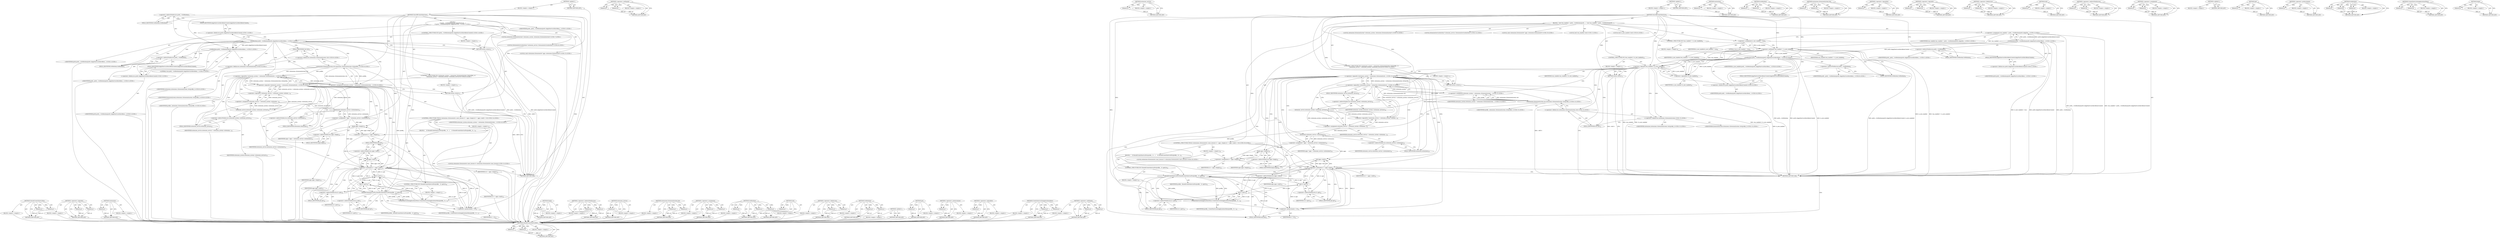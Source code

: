digraph "&lt;operator&gt;.notEquals" {
vulnerable_198 [label=<(METHOD,ShouldCreateShortcutFor)>];
vulnerable_199 [label=<(PARAM,p1)>];
vulnerable_200 [label=<(PARAM,p2)>];
vulnerable_201 [label=<(BLOCK,&lt;empty&gt;,&lt;empty&gt;)>];
vulnerable_202 [label=<(METHOD_RETURN,ANY)>];
vulnerable_153 [label=<(METHOD,&lt;operator&gt;.notEquals)>];
vulnerable_154 [label=<(PARAM,p1)>];
vulnerable_155 [label=<(PARAM,p2)>];
vulnerable_156 [label=<(BLOCK,&lt;empty&gt;,&lt;empty&gt;)>];
vulnerable_157 [label=<(METHOD_RETURN,ANY)>];
vulnerable_178 [label=<(METHOD,extension_service)>];
vulnerable_179 [label=<(PARAM,p1)>];
vulnerable_180 [label=<(BLOCK,&lt;empty&gt;,&lt;empty&gt;)>];
vulnerable_181 [label=<(METHOD_RETURN,ANY)>];
vulnerable_6 [label=<(METHOD,&lt;global&gt;)<SUB>1</SUB>>];
vulnerable_7 [label=<(BLOCK,&lt;empty&gt;,&lt;empty&gt;)<SUB>1</SUB>>];
vulnerable_8 [label=<(METHOD,OnceOffCreateShortcuts)<SUB>1</SUB>>];
vulnerable_9 [label=<(BLOCK,{
  bool was_enabled = prefs_-&gt;GetBoolean(prefs...,{
  bool was_enabled = prefs_-&gt;GetBoolean(prefs...)<SUB>1</SUB>>];
vulnerable_10 [label="<(LOCAL,bool was_enabled: bool)<SUB>2</SUB>>"];
vulnerable_11 [label="<(&lt;operator&gt;.assignment,was_enabled = prefs_-&gt;GetBoolean(prefs::kAppSho...)<SUB>2</SUB>>"];
vulnerable_12 [label="<(IDENTIFIER,was_enabled,was_enabled = prefs_-&gt;GetBoolean(prefs::kAppSho...)<SUB>2</SUB>>"];
vulnerable_13 [label="<(GetBoolean,prefs_-&gt;GetBoolean(prefs::kAppShortcutsHaveBeen...)<SUB>2</SUB>>"];
vulnerable_14 [label=<(&lt;operator&gt;.indirectFieldAccess,prefs_-&gt;GetBoolean)<SUB>2</SUB>>];
vulnerable_15 [label="<(IDENTIFIER,prefs_,prefs_-&gt;GetBoolean(prefs::kAppShortcutsHaveBeen...)<SUB>2</SUB>>"];
vulnerable_16 [label=<(FIELD_IDENTIFIER,GetBoolean,GetBoolean)<SUB>2</SUB>>];
vulnerable_17 [label="<(&lt;operator&gt;.fieldAccess,prefs::kAppShortcutsHaveBeenCreated)<SUB>2</SUB>>"];
vulnerable_18 [label="<(IDENTIFIER,prefs,prefs_-&gt;GetBoolean(prefs::kAppShortcutsHaveBeen...)<SUB>2</SUB>>"];
vulnerable_19 [label=<(FIELD_IDENTIFIER,kAppShortcutsHaveBeenCreated,kAppShortcutsHaveBeenCreated)<SUB>2</SUB>>];
vulnerable_20 [label="<(LOCAL,bool is_now_enabled: bool)<SUB>6</SUB>>"];
vulnerable_21 [label=<(&lt;operator&gt;.assignment,is_now_enabled = true)<SUB>6</SUB>>];
vulnerable_22 [label=<(IDENTIFIER,is_now_enabled,is_now_enabled = true)<SUB>6</SUB>>];
vulnerable_23 [label=<(LITERAL,true,is_now_enabled = true)<SUB>6</SUB>>];
vulnerable_24 [label=<(CONTROL_STRUCTURE,IF,if (was_enabled != is_now_enabled))<SUB>8</SUB>>];
vulnerable_25 [label=<(&lt;operator&gt;.notEquals,was_enabled != is_now_enabled)<SUB>8</SUB>>];
vulnerable_26 [label=<(IDENTIFIER,was_enabled,was_enabled != is_now_enabled)<SUB>8</SUB>>];
vulnerable_27 [label=<(IDENTIFIER,is_now_enabled,was_enabled != is_now_enabled)<SUB>8</SUB>>];
vulnerable_28 [label=<(BLOCK,&lt;empty&gt;,&lt;empty&gt;)<SUB>9</SUB>>];
vulnerable_29 [label="<(SetBoolean,prefs_-&gt;SetBoolean(prefs::kAppShortcutsHaveBeen...)<SUB>9</SUB>>"];
vulnerable_30 [label=<(&lt;operator&gt;.indirectFieldAccess,prefs_-&gt;SetBoolean)<SUB>9</SUB>>];
vulnerable_31 [label="<(IDENTIFIER,prefs_,prefs_-&gt;SetBoolean(prefs::kAppShortcutsHaveBeen...)<SUB>9</SUB>>"];
vulnerable_32 [label=<(FIELD_IDENTIFIER,SetBoolean,SetBoolean)<SUB>9</SUB>>];
vulnerable_33 [label="<(&lt;operator&gt;.fieldAccess,prefs::kAppShortcutsHaveBeenCreated)<SUB>9</SUB>>"];
vulnerable_34 [label="<(IDENTIFIER,prefs,prefs_-&gt;SetBoolean(prefs::kAppShortcutsHaveBeen...)<SUB>9</SUB>>"];
vulnerable_35 [label=<(FIELD_IDENTIFIER,kAppShortcutsHaveBeenCreated,kAppShortcutsHaveBeenCreated)<SUB>9</SUB>>];
vulnerable_36 [label="<(IDENTIFIER,is_now_enabled,prefs_-&gt;SetBoolean(prefs::kAppShortcutsHaveBeen...)<SUB>9</SUB>>"];
vulnerable_37 [label=<(CONTROL_STRUCTURE,IF,if (was_enabled || !is_now_enabled))<SUB>10</SUB>>];
vulnerable_38 [label=<(&lt;operator&gt;.logicalOr,was_enabled || !is_now_enabled)<SUB>10</SUB>>];
vulnerable_39 [label=<(IDENTIFIER,was_enabled,was_enabled || !is_now_enabled)<SUB>10</SUB>>];
vulnerable_40 [label=<(&lt;operator&gt;.logicalNot,!is_now_enabled)<SUB>10</SUB>>];
vulnerable_41 [label=<(IDENTIFIER,is_now_enabled,!is_now_enabled)<SUB>10</SUB>>];
vulnerable_42 [label=<(BLOCK,&lt;empty&gt;,&lt;empty&gt;)<SUB>11</SUB>>];
vulnerable_43 [label=<(RETURN,return;,return;)<SUB>11</SUB>>];
vulnerable_44 [label="<(LOCAL,extensions.ExtensionSystem* extension_system: extensions.ExtensionSystem*)<SUB>13</SUB>>"];
vulnerable_45 [label="<(LOCAL,ExtensionServiceInterface* extension_service: ExtensionServiceInterface*)<SUB>14</SUB>>"];
vulnerable_46 [label="<(CONTROL_STRUCTURE,IF,if (!(extension_system = extensions::ExtensionSystem::Get(profile_)) ||
      !(extension_service = extension_system-&gt;extension_service())))<SUB>15</SUB>>"];
vulnerable_47 [label="<(&lt;operator&gt;.logicalOr,!(extension_system = extensions::ExtensionSyste...)<SUB>15</SUB>>"];
vulnerable_48 [label="<(&lt;operator&gt;.logicalNot,!(extension_system = extensions::ExtensionSyste...)<SUB>15</SUB>>"];
vulnerable_49 [label="<(&lt;operator&gt;.assignment,extension_system = extensions::ExtensionSystem:...)<SUB>15</SUB>>"];
vulnerable_50 [label="<(IDENTIFIER,extension_system,extension_system = extensions::ExtensionSystem:...)<SUB>15</SUB>>"];
vulnerable_51 [label="<(extensions.ExtensionSystem.Get,extensions::ExtensionSystem::Get(profile_))<SUB>15</SUB>>"];
vulnerable_52 [label="<(&lt;operator&gt;.fieldAccess,extensions::ExtensionSystem::Get)<SUB>15</SUB>>"];
vulnerable_53 [label="<(&lt;operator&gt;.fieldAccess,extensions::ExtensionSystem)<SUB>15</SUB>>"];
vulnerable_54 [label="<(IDENTIFIER,extensions,extensions::ExtensionSystem::Get(profile_))<SUB>15</SUB>>"];
vulnerable_55 [label="<(IDENTIFIER,ExtensionSystem,extensions::ExtensionSystem::Get(profile_))<SUB>15</SUB>>"];
vulnerable_56 [label=<(FIELD_IDENTIFIER,Get,Get)<SUB>15</SUB>>];
vulnerable_57 [label="<(IDENTIFIER,profile_,extensions::ExtensionSystem::Get(profile_))<SUB>15</SUB>>"];
vulnerable_58 [label=<(&lt;operator&gt;.logicalNot,!(extension_service = extension_system-&gt;extensi...)<SUB>16</SUB>>];
vulnerable_59 [label=<(&lt;operator&gt;.assignment,extension_service = extension_system-&gt;extension...)<SUB>16</SUB>>];
vulnerable_60 [label=<(IDENTIFIER,extension_service,extension_service = extension_system-&gt;extension...)<SUB>16</SUB>>];
vulnerable_61 [label=<(extension_service,extension_system-&gt;extension_service())<SUB>16</SUB>>];
vulnerable_62 [label=<(&lt;operator&gt;.indirectFieldAccess,extension_system-&gt;extension_service)<SUB>16</SUB>>];
vulnerable_63 [label=<(IDENTIFIER,extension_system,extension_system-&gt;extension_service())<SUB>16</SUB>>];
vulnerable_64 [label=<(FIELD_IDENTIFIER,extension_service,extension_service)<SUB>16</SUB>>];
vulnerable_65 [label=<(BLOCK,&lt;empty&gt;,&lt;empty&gt;)<SUB>17</SUB>>];
vulnerable_66 [label=<(RETURN,return;,return;)<SUB>17</SUB>>];
vulnerable_67 [label="<(LOCAL,const extensions.ExtensionSet* apps: extensions.ExtensionSet*)<SUB>19</SUB>>"];
vulnerable_68 [label=<(&lt;operator&gt;.assignment,* apps = extension_service-&gt;extensions())<SUB>19</SUB>>];
vulnerable_69 [label=<(IDENTIFIER,apps,* apps = extension_service-&gt;extensions())<SUB>19</SUB>>];
vulnerable_70 [label=<(extensions,extension_service-&gt;extensions())<SUB>19</SUB>>];
vulnerable_71 [label=<(&lt;operator&gt;.indirectFieldAccess,extension_service-&gt;extensions)<SUB>19</SUB>>];
vulnerable_72 [label=<(IDENTIFIER,extension_service,extension_service-&gt;extensions())<SUB>19</SUB>>];
vulnerable_73 [label=<(FIELD_IDENTIFIER,extensions,extensions)<SUB>19</SUB>>];
vulnerable_74 [label="<(CONTROL_STRUCTURE,FOR,for (extensions::ExtensionSet::const_iterator it = apps-&gt;begin();it != apps-&gt;end();++it))<SUB>20</SUB>>"];
vulnerable_75 [label=<(BLOCK,&lt;empty&gt;,&lt;empty&gt;)<SUB>20</SUB>>];
vulnerable_76 [label="<(LOCAL,extensions.ExtensionSet.const_iterator it: extensions.ExtensionSet.const_iterator)<SUB>20</SUB>>"];
vulnerable_77 [label=<(&lt;operator&gt;.assignment,it = apps-&gt;begin())<SUB>20</SUB>>];
vulnerable_78 [label=<(IDENTIFIER,it,it = apps-&gt;begin())<SUB>20</SUB>>];
vulnerable_79 [label=<(begin,apps-&gt;begin())<SUB>20</SUB>>];
vulnerable_80 [label=<(&lt;operator&gt;.indirectFieldAccess,apps-&gt;begin)<SUB>20</SUB>>];
vulnerable_81 [label=<(IDENTIFIER,apps,apps-&gt;begin())<SUB>20</SUB>>];
vulnerable_82 [label=<(FIELD_IDENTIFIER,begin,begin)<SUB>20</SUB>>];
vulnerable_83 [label=<(&lt;operator&gt;.notEquals,it != apps-&gt;end())<SUB>21</SUB>>];
vulnerable_84 [label=<(IDENTIFIER,it,it != apps-&gt;end())<SUB>21</SUB>>];
vulnerable_85 [label=<(end,apps-&gt;end())<SUB>21</SUB>>];
vulnerable_86 [label=<(&lt;operator&gt;.indirectFieldAccess,apps-&gt;end)<SUB>21</SUB>>];
vulnerable_87 [label=<(IDENTIFIER,apps,apps-&gt;end())<SUB>21</SUB>>];
vulnerable_88 [label=<(FIELD_IDENTIFIER,end,end)<SUB>21</SUB>>];
vulnerable_89 [label=<(&lt;operator&gt;.preIncrement,++it)<SUB>21</SUB>>];
vulnerable_90 [label=<(IDENTIFIER,it,++it)<SUB>21</SUB>>];
vulnerable_91 [label=<(BLOCK,{
    if (ShouldCreateShortcutFor(profile_, it-...,{
    if (ShouldCreateShortcutFor(profile_, it-...)<SUB>21</SUB>>];
vulnerable_92 [label=<(CONTROL_STRUCTURE,IF,if (ShouldCreateShortcutFor(profile_, it-&gt;get())))<SUB>22</SUB>>];
vulnerable_93 [label=<(ShouldCreateShortcutFor,ShouldCreateShortcutFor(profile_, it-&gt;get()))<SUB>22</SUB>>];
vulnerable_94 [label=<(IDENTIFIER,profile_,ShouldCreateShortcutFor(profile_, it-&gt;get()))<SUB>22</SUB>>];
vulnerable_95 [label=<(get,it-&gt;get())<SUB>22</SUB>>];
vulnerable_96 [label=<(&lt;operator&gt;.indirectFieldAccess,it-&gt;get)<SUB>22</SUB>>];
vulnerable_97 [label=<(IDENTIFIER,it,it-&gt;get())<SUB>22</SUB>>];
vulnerable_98 [label=<(FIELD_IDENTIFIER,get,get)<SUB>22</SUB>>];
vulnerable_99 [label=<(BLOCK,&lt;empty&gt;,&lt;empty&gt;)<SUB>23</SUB>>];
vulnerable_100 [label=<(CreateShortcutsInApplicationsMenu,CreateShortcutsInApplicationsMenu(profile_, it-...)<SUB>23</SUB>>];
vulnerable_101 [label=<(IDENTIFIER,profile_,CreateShortcutsInApplicationsMenu(profile_, it-...)<SUB>23</SUB>>];
vulnerable_102 [label=<(get,it-&gt;get())<SUB>23</SUB>>];
vulnerable_103 [label=<(&lt;operator&gt;.indirectFieldAccess,it-&gt;get)<SUB>23</SUB>>];
vulnerable_104 [label=<(IDENTIFIER,it,it-&gt;get())<SUB>23</SUB>>];
vulnerable_105 [label=<(FIELD_IDENTIFIER,get,get)<SUB>23</SUB>>];
vulnerable_106 [label=<(METHOD_RETURN,void)<SUB>1</SUB>>];
vulnerable_108 [label=<(METHOD_RETURN,ANY)<SUB>1</SUB>>];
vulnerable_182 [label=<(METHOD,extensions)>];
vulnerable_183 [label=<(PARAM,p1)>];
vulnerable_184 [label=<(BLOCK,&lt;empty&gt;,&lt;empty&gt;)>];
vulnerable_185 [label=<(METHOD_RETURN,ANY)>];
vulnerable_138 [label=<(METHOD,GetBoolean)>];
vulnerable_139 [label=<(PARAM,p1)>];
vulnerable_140 [label=<(PARAM,p2)>];
vulnerable_141 [label=<(BLOCK,&lt;empty&gt;,&lt;empty&gt;)>];
vulnerable_142 [label=<(METHOD_RETURN,ANY)>];
vulnerable_173 [label=<(METHOD,extensions.ExtensionSystem.Get)>];
vulnerable_174 [label=<(PARAM,p1)>];
vulnerable_175 [label=<(PARAM,p2)>];
vulnerable_176 [label=<(BLOCK,&lt;empty&gt;,&lt;empty&gt;)>];
vulnerable_177 [label=<(METHOD_RETURN,ANY)>];
vulnerable_169 [label=<(METHOD,&lt;operator&gt;.logicalNot)>];
vulnerable_170 [label=<(PARAM,p1)>];
vulnerable_171 [label=<(BLOCK,&lt;empty&gt;,&lt;empty&gt;)>];
vulnerable_172 [label=<(METHOD_RETURN,ANY)>];
vulnerable_164 [label=<(METHOD,&lt;operator&gt;.logicalOr)>];
vulnerable_165 [label=<(PARAM,p1)>];
vulnerable_166 [label=<(PARAM,p2)>];
vulnerable_167 [label=<(BLOCK,&lt;empty&gt;,&lt;empty&gt;)>];
vulnerable_168 [label=<(METHOD_RETURN,ANY)>];
vulnerable_148 [label=<(METHOD,&lt;operator&gt;.fieldAccess)>];
vulnerable_149 [label=<(PARAM,p1)>];
vulnerable_150 [label=<(PARAM,p2)>];
vulnerable_151 [label=<(BLOCK,&lt;empty&gt;,&lt;empty&gt;)>];
vulnerable_152 [label=<(METHOD_RETURN,ANY)>];
vulnerable_190 [label=<(METHOD,end)>];
vulnerable_191 [label=<(PARAM,p1)>];
vulnerable_192 [label=<(BLOCK,&lt;empty&gt;,&lt;empty&gt;)>];
vulnerable_193 [label=<(METHOD_RETURN,ANY)>];
vulnerable_143 [label=<(METHOD,&lt;operator&gt;.indirectFieldAccess)>];
vulnerable_144 [label=<(PARAM,p1)>];
vulnerable_145 [label=<(PARAM,p2)>];
vulnerable_146 [label=<(BLOCK,&lt;empty&gt;,&lt;empty&gt;)>];
vulnerable_147 [label=<(METHOD_RETURN,ANY)>];
vulnerable_133 [label=<(METHOD,&lt;operator&gt;.assignment)>];
vulnerable_134 [label=<(PARAM,p1)>];
vulnerable_135 [label=<(PARAM,p2)>];
vulnerable_136 [label=<(BLOCK,&lt;empty&gt;,&lt;empty&gt;)>];
vulnerable_137 [label=<(METHOD_RETURN,ANY)>];
vulnerable_127 [label=<(METHOD,&lt;global&gt;)<SUB>1</SUB>>];
vulnerable_128 [label=<(BLOCK,&lt;empty&gt;,&lt;empty&gt;)>];
vulnerable_129 [label=<(METHOD_RETURN,ANY)>];
vulnerable_203 [label=<(METHOD,get)>];
vulnerable_204 [label=<(PARAM,p1)>];
vulnerable_205 [label=<(BLOCK,&lt;empty&gt;,&lt;empty&gt;)>];
vulnerable_206 [label=<(METHOD_RETURN,ANY)>];
vulnerable_194 [label=<(METHOD,&lt;operator&gt;.preIncrement)>];
vulnerable_195 [label=<(PARAM,p1)>];
vulnerable_196 [label=<(BLOCK,&lt;empty&gt;,&lt;empty&gt;)>];
vulnerable_197 [label=<(METHOD_RETURN,ANY)>];
vulnerable_158 [label=<(METHOD,SetBoolean)>];
vulnerable_159 [label=<(PARAM,p1)>];
vulnerable_160 [label=<(PARAM,p2)>];
vulnerable_161 [label=<(PARAM,p3)>];
vulnerable_162 [label=<(BLOCK,&lt;empty&gt;,&lt;empty&gt;)>];
vulnerable_163 [label=<(METHOD_RETURN,ANY)>];
vulnerable_207 [label=<(METHOD,CreateShortcutsInApplicationsMenu)>];
vulnerable_208 [label=<(PARAM,p1)>];
vulnerable_209 [label=<(PARAM,p2)>];
vulnerable_210 [label=<(BLOCK,&lt;empty&gt;,&lt;empty&gt;)>];
vulnerable_211 [label=<(METHOD_RETURN,ANY)>];
vulnerable_186 [label=<(METHOD,begin)>];
vulnerable_187 [label=<(PARAM,p1)>];
vulnerable_188 [label=<(BLOCK,&lt;empty&gt;,&lt;empty&gt;)>];
vulnerable_189 [label=<(METHOD_RETURN,ANY)>];
fixed_182 [label=<(METHOD,ShouldCreateShortcutFor)>];
fixed_183 [label=<(PARAM,p1)>];
fixed_184 [label=<(PARAM,p2)>];
fixed_185 [label=<(BLOCK,&lt;empty&gt;,&lt;empty&gt;)>];
fixed_186 [label=<(METHOD_RETURN,ANY)>];
fixed_138 [label=<(METHOD,&lt;operator&gt;.logicalOr)>];
fixed_139 [label=<(PARAM,p1)>];
fixed_140 [label=<(PARAM,p2)>];
fixed_141 [label=<(BLOCK,&lt;empty&gt;,&lt;empty&gt;)>];
fixed_142 [label=<(METHOD_RETURN,ANY)>];
fixed_161 [label=<(METHOD,extensions)>];
fixed_162 [label=<(PARAM,p1)>];
fixed_163 [label=<(BLOCK,&lt;empty&gt;,&lt;empty&gt;)>];
fixed_164 [label=<(METHOD_RETURN,ANY)>];
fixed_6 [label=<(METHOD,&lt;global&gt;)<SUB>1</SUB>>];
fixed_7 [label=<(BLOCK,&lt;empty&gt;,&lt;empty&gt;)<SUB>1</SUB>>];
fixed_8 [label=<(METHOD,OnceOffCreateShortcuts)<SUB>1</SUB>>];
fixed_9 [label="<(BLOCK,{
  if (prefs_-&gt;GetBoolean(prefs::kAppShortcuts...,{
  if (prefs_-&gt;GetBoolean(prefs::kAppShortcuts...)<SUB>1</SUB>>"];
fixed_10 [label="<(CONTROL_STRUCTURE,IF,if (prefs_-&gt;GetBoolean(prefs::kAppShortcutsHaveBeenCreated)))<SUB>2</SUB>>"];
fixed_11 [label="<(GetBoolean,prefs_-&gt;GetBoolean(prefs::kAppShortcutsHaveBeen...)<SUB>2</SUB>>"];
fixed_12 [label=<(&lt;operator&gt;.indirectFieldAccess,prefs_-&gt;GetBoolean)<SUB>2</SUB>>];
fixed_13 [label="<(IDENTIFIER,prefs_,prefs_-&gt;GetBoolean(prefs::kAppShortcutsHaveBeen...)<SUB>2</SUB>>"];
fixed_14 [label=<(FIELD_IDENTIFIER,GetBoolean,GetBoolean)<SUB>2</SUB>>];
fixed_15 [label="<(&lt;operator&gt;.fieldAccess,prefs::kAppShortcutsHaveBeenCreated)<SUB>2</SUB>>"];
fixed_16 [label="<(IDENTIFIER,prefs,prefs_-&gt;GetBoolean(prefs::kAppShortcutsHaveBeen...)<SUB>2</SUB>>"];
fixed_17 [label=<(FIELD_IDENTIFIER,kAppShortcutsHaveBeenCreated,kAppShortcutsHaveBeenCreated)<SUB>2</SUB>>];
fixed_18 [label=<(BLOCK,&lt;empty&gt;,&lt;empty&gt;)<SUB>3</SUB>>];
fixed_19 [label=<(RETURN,return;,return;)<SUB>3</SUB>>];
fixed_20 [label="<(SetBoolean,prefs_-&gt;SetBoolean(prefs::kAppShortcutsHaveBeen...)<SUB>5</SUB>>"];
fixed_21 [label=<(&lt;operator&gt;.indirectFieldAccess,prefs_-&gt;SetBoolean)<SUB>5</SUB>>];
fixed_22 [label="<(IDENTIFIER,prefs_,prefs_-&gt;SetBoolean(prefs::kAppShortcutsHaveBeen...)<SUB>5</SUB>>"];
fixed_23 [label=<(FIELD_IDENTIFIER,SetBoolean,SetBoolean)<SUB>5</SUB>>];
fixed_24 [label="<(&lt;operator&gt;.fieldAccess,prefs::kAppShortcutsHaveBeenCreated)<SUB>5</SUB>>"];
fixed_25 [label="<(IDENTIFIER,prefs,prefs_-&gt;SetBoolean(prefs::kAppShortcutsHaveBeen...)<SUB>5</SUB>>"];
fixed_26 [label=<(FIELD_IDENTIFIER,kAppShortcutsHaveBeenCreated,kAppShortcutsHaveBeenCreated)<SUB>5</SUB>>];
fixed_27 [label="<(LITERAL,true,prefs_-&gt;SetBoolean(prefs::kAppShortcutsHaveBeen...)<SUB>5</SUB>>"];
fixed_28 [label="<(LOCAL,extensions.ExtensionSystem* extension_system: extensions.ExtensionSystem*)<SUB>7</SUB>>"];
fixed_29 [label="<(LOCAL,ExtensionServiceInterface* extension_service: ExtensionServiceInterface*)<SUB>8</SUB>>"];
fixed_30 [label="<(CONTROL_STRUCTURE,IF,if (!(extension_system = extensions::ExtensionSystem::Get(profile_)) ||
      !(extension_service = extension_system-&gt;extension_service())))<SUB>9</SUB>>"];
fixed_31 [label="<(&lt;operator&gt;.logicalOr,!(extension_system = extensions::ExtensionSyste...)<SUB>9</SUB>>"];
fixed_32 [label="<(&lt;operator&gt;.logicalNot,!(extension_system = extensions::ExtensionSyste...)<SUB>9</SUB>>"];
fixed_33 [label="<(&lt;operator&gt;.assignment,extension_system = extensions::ExtensionSystem:...)<SUB>9</SUB>>"];
fixed_34 [label="<(IDENTIFIER,extension_system,extension_system = extensions::ExtensionSystem:...)<SUB>9</SUB>>"];
fixed_35 [label="<(extensions.ExtensionSystem.Get,extensions::ExtensionSystem::Get(profile_))<SUB>9</SUB>>"];
fixed_36 [label="<(&lt;operator&gt;.fieldAccess,extensions::ExtensionSystem::Get)<SUB>9</SUB>>"];
fixed_37 [label="<(&lt;operator&gt;.fieldAccess,extensions::ExtensionSystem)<SUB>9</SUB>>"];
fixed_38 [label="<(IDENTIFIER,extensions,extensions::ExtensionSystem::Get(profile_))<SUB>9</SUB>>"];
fixed_39 [label="<(IDENTIFIER,ExtensionSystem,extensions::ExtensionSystem::Get(profile_))<SUB>9</SUB>>"];
fixed_40 [label=<(FIELD_IDENTIFIER,Get,Get)<SUB>9</SUB>>];
fixed_41 [label="<(IDENTIFIER,profile_,extensions::ExtensionSystem::Get(profile_))<SUB>9</SUB>>"];
fixed_42 [label=<(&lt;operator&gt;.logicalNot,!(extension_service = extension_system-&gt;extensi...)<SUB>10</SUB>>];
fixed_43 [label=<(&lt;operator&gt;.assignment,extension_service = extension_system-&gt;extension...)<SUB>10</SUB>>];
fixed_44 [label=<(IDENTIFIER,extension_service,extension_service = extension_system-&gt;extension...)<SUB>10</SUB>>];
fixed_45 [label=<(extension_service,extension_system-&gt;extension_service())<SUB>10</SUB>>];
fixed_46 [label=<(&lt;operator&gt;.indirectFieldAccess,extension_system-&gt;extension_service)<SUB>10</SUB>>];
fixed_47 [label=<(IDENTIFIER,extension_system,extension_system-&gt;extension_service())<SUB>10</SUB>>];
fixed_48 [label=<(FIELD_IDENTIFIER,extension_service,extension_service)<SUB>10</SUB>>];
fixed_49 [label=<(BLOCK,&lt;empty&gt;,&lt;empty&gt;)<SUB>11</SUB>>];
fixed_50 [label=<(RETURN,return;,return;)<SUB>11</SUB>>];
fixed_51 [label="<(LOCAL,const extensions.ExtensionSet* apps: extensions.ExtensionSet*)<SUB>13</SUB>>"];
fixed_52 [label=<(&lt;operator&gt;.assignment,* apps = extension_service-&gt;extensions())<SUB>13</SUB>>];
fixed_53 [label=<(IDENTIFIER,apps,* apps = extension_service-&gt;extensions())<SUB>13</SUB>>];
fixed_54 [label=<(extensions,extension_service-&gt;extensions())<SUB>13</SUB>>];
fixed_55 [label=<(&lt;operator&gt;.indirectFieldAccess,extension_service-&gt;extensions)<SUB>13</SUB>>];
fixed_56 [label=<(IDENTIFIER,extension_service,extension_service-&gt;extensions())<SUB>13</SUB>>];
fixed_57 [label=<(FIELD_IDENTIFIER,extensions,extensions)<SUB>13</SUB>>];
fixed_58 [label="<(CONTROL_STRUCTURE,FOR,for (extensions::ExtensionSet::const_iterator it = apps-&gt;begin();it != apps-&gt;end();++it))<SUB>14</SUB>>"];
fixed_59 [label=<(BLOCK,&lt;empty&gt;,&lt;empty&gt;)<SUB>14</SUB>>];
fixed_60 [label="<(LOCAL,extensions.ExtensionSet.const_iterator it: extensions.ExtensionSet.const_iterator)<SUB>14</SUB>>"];
fixed_61 [label=<(&lt;operator&gt;.assignment,it = apps-&gt;begin())<SUB>14</SUB>>];
fixed_62 [label=<(IDENTIFIER,it,it = apps-&gt;begin())<SUB>14</SUB>>];
fixed_63 [label=<(begin,apps-&gt;begin())<SUB>14</SUB>>];
fixed_64 [label=<(&lt;operator&gt;.indirectFieldAccess,apps-&gt;begin)<SUB>14</SUB>>];
fixed_65 [label=<(IDENTIFIER,apps,apps-&gt;begin())<SUB>14</SUB>>];
fixed_66 [label=<(FIELD_IDENTIFIER,begin,begin)<SUB>14</SUB>>];
fixed_67 [label=<(&lt;operator&gt;.notEquals,it != apps-&gt;end())<SUB>15</SUB>>];
fixed_68 [label=<(IDENTIFIER,it,it != apps-&gt;end())<SUB>15</SUB>>];
fixed_69 [label=<(end,apps-&gt;end())<SUB>15</SUB>>];
fixed_70 [label=<(&lt;operator&gt;.indirectFieldAccess,apps-&gt;end)<SUB>15</SUB>>];
fixed_71 [label=<(IDENTIFIER,apps,apps-&gt;end())<SUB>15</SUB>>];
fixed_72 [label=<(FIELD_IDENTIFIER,end,end)<SUB>15</SUB>>];
fixed_73 [label=<(&lt;operator&gt;.preIncrement,++it)<SUB>15</SUB>>];
fixed_74 [label=<(IDENTIFIER,it,++it)<SUB>15</SUB>>];
fixed_75 [label=<(BLOCK,{
    if (ShouldCreateShortcutFor(profile_, it-...,{
    if (ShouldCreateShortcutFor(profile_, it-...)<SUB>15</SUB>>];
fixed_76 [label=<(CONTROL_STRUCTURE,IF,if (ShouldCreateShortcutFor(profile_, it-&gt;get())))<SUB>16</SUB>>];
fixed_77 [label=<(ShouldCreateShortcutFor,ShouldCreateShortcutFor(profile_, it-&gt;get()))<SUB>16</SUB>>];
fixed_78 [label=<(IDENTIFIER,profile_,ShouldCreateShortcutFor(profile_, it-&gt;get()))<SUB>16</SUB>>];
fixed_79 [label=<(get,it-&gt;get())<SUB>16</SUB>>];
fixed_80 [label=<(&lt;operator&gt;.indirectFieldAccess,it-&gt;get)<SUB>16</SUB>>];
fixed_81 [label=<(IDENTIFIER,it,it-&gt;get())<SUB>16</SUB>>];
fixed_82 [label=<(FIELD_IDENTIFIER,get,get)<SUB>16</SUB>>];
fixed_83 [label=<(BLOCK,&lt;empty&gt;,&lt;empty&gt;)<SUB>17</SUB>>];
fixed_84 [label=<(CreateShortcutsInApplicationsMenu,CreateShortcutsInApplicationsMenu(profile_, it-...)<SUB>17</SUB>>];
fixed_85 [label=<(IDENTIFIER,profile_,CreateShortcutsInApplicationsMenu(profile_, it-...)<SUB>17</SUB>>];
fixed_86 [label=<(get,it-&gt;get())<SUB>17</SUB>>];
fixed_87 [label=<(&lt;operator&gt;.indirectFieldAccess,it-&gt;get)<SUB>17</SUB>>];
fixed_88 [label=<(IDENTIFIER,it,it-&gt;get())<SUB>17</SUB>>];
fixed_89 [label=<(FIELD_IDENTIFIER,get,get)<SUB>17</SUB>>];
fixed_90 [label=<(METHOD_RETURN,void)<SUB>1</SUB>>];
fixed_92 [label=<(METHOD_RETURN,ANY)<SUB>1</SUB>>];
fixed_165 [label=<(METHOD,begin)>];
fixed_166 [label=<(PARAM,p1)>];
fixed_167 [label=<(BLOCK,&lt;empty&gt;,&lt;empty&gt;)>];
fixed_168 [label=<(METHOD_RETURN,ANY)>];
fixed_122 [label=<(METHOD,&lt;operator&gt;.indirectFieldAccess)>];
fixed_123 [label=<(PARAM,p1)>];
fixed_124 [label=<(PARAM,p2)>];
fixed_125 [label=<(BLOCK,&lt;empty&gt;,&lt;empty&gt;)>];
fixed_126 [label=<(METHOD_RETURN,ANY)>];
fixed_157 [label=<(METHOD,extension_service)>];
fixed_158 [label=<(PARAM,p1)>];
fixed_159 [label=<(BLOCK,&lt;empty&gt;,&lt;empty&gt;)>];
fixed_160 [label=<(METHOD_RETURN,ANY)>];
fixed_152 [label=<(METHOD,extensions.ExtensionSystem.Get)>];
fixed_153 [label=<(PARAM,p1)>];
fixed_154 [label=<(PARAM,p2)>];
fixed_155 [label=<(BLOCK,&lt;empty&gt;,&lt;empty&gt;)>];
fixed_156 [label=<(METHOD_RETURN,ANY)>];
fixed_147 [label=<(METHOD,&lt;operator&gt;.assignment)>];
fixed_148 [label=<(PARAM,p1)>];
fixed_149 [label=<(PARAM,p2)>];
fixed_150 [label=<(BLOCK,&lt;empty&gt;,&lt;empty&gt;)>];
fixed_151 [label=<(METHOD_RETURN,ANY)>];
fixed_132 [label=<(METHOD,SetBoolean)>];
fixed_133 [label=<(PARAM,p1)>];
fixed_134 [label=<(PARAM,p2)>];
fixed_135 [label=<(PARAM,p3)>];
fixed_136 [label=<(BLOCK,&lt;empty&gt;,&lt;empty&gt;)>];
fixed_137 [label=<(METHOD_RETURN,ANY)>];
fixed_174 [label=<(METHOD,end)>];
fixed_175 [label=<(PARAM,p1)>];
fixed_176 [label=<(BLOCK,&lt;empty&gt;,&lt;empty&gt;)>];
fixed_177 [label=<(METHOD_RETURN,ANY)>];
fixed_127 [label=<(METHOD,&lt;operator&gt;.fieldAccess)>];
fixed_128 [label=<(PARAM,p1)>];
fixed_129 [label=<(PARAM,p2)>];
fixed_130 [label=<(BLOCK,&lt;empty&gt;,&lt;empty&gt;)>];
fixed_131 [label=<(METHOD_RETURN,ANY)>];
fixed_117 [label=<(METHOD,GetBoolean)>];
fixed_118 [label=<(PARAM,p1)>];
fixed_119 [label=<(PARAM,p2)>];
fixed_120 [label=<(BLOCK,&lt;empty&gt;,&lt;empty&gt;)>];
fixed_121 [label=<(METHOD_RETURN,ANY)>];
fixed_111 [label=<(METHOD,&lt;global&gt;)<SUB>1</SUB>>];
fixed_112 [label=<(BLOCK,&lt;empty&gt;,&lt;empty&gt;)>];
fixed_113 [label=<(METHOD_RETURN,ANY)>];
fixed_187 [label=<(METHOD,get)>];
fixed_188 [label=<(PARAM,p1)>];
fixed_189 [label=<(BLOCK,&lt;empty&gt;,&lt;empty&gt;)>];
fixed_190 [label=<(METHOD_RETURN,ANY)>];
fixed_178 [label=<(METHOD,&lt;operator&gt;.preIncrement)>];
fixed_179 [label=<(PARAM,p1)>];
fixed_180 [label=<(BLOCK,&lt;empty&gt;,&lt;empty&gt;)>];
fixed_181 [label=<(METHOD_RETURN,ANY)>];
fixed_143 [label=<(METHOD,&lt;operator&gt;.logicalNot)>];
fixed_144 [label=<(PARAM,p1)>];
fixed_145 [label=<(BLOCK,&lt;empty&gt;,&lt;empty&gt;)>];
fixed_146 [label=<(METHOD_RETURN,ANY)>];
fixed_191 [label=<(METHOD,CreateShortcutsInApplicationsMenu)>];
fixed_192 [label=<(PARAM,p1)>];
fixed_193 [label=<(PARAM,p2)>];
fixed_194 [label=<(BLOCK,&lt;empty&gt;,&lt;empty&gt;)>];
fixed_195 [label=<(METHOD_RETURN,ANY)>];
fixed_169 [label=<(METHOD,&lt;operator&gt;.notEquals)>];
fixed_170 [label=<(PARAM,p1)>];
fixed_171 [label=<(PARAM,p2)>];
fixed_172 [label=<(BLOCK,&lt;empty&gt;,&lt;empty&gt;)>];
fixed_173 [label=<(METHOD_RETURN,ANY)>];
vulnerable_198 -> vulnerable_199  [key=0, label="AST: "];
vulnerable_198 -> vulnerable_199  [key=1, label="DDG: "];
vulnerable_198 -> vulnerable_201  [key=0, label="AST: "];
vulnerable_198 -> vulnerable_200  [key=0, label="AST: "];
vulnerable_198 -> vulnerable_200  [key=1, label="DDG: "];
vulnerable_198 -> vulnerable_202  [key=0, label="AST: "];
vulnerable_198 -> vulnerable_202  [key=1, label="CFG: "];
vulnerable_199 -> vulnerable_202  [key=0, label="DDG: p1"];
vulnerable_200 -> vulnerable_202  [key=0, label="DDG: p2"];
vulnerable_153 -> vulnerable_154  [key=0, label="AST: "];
vulnerable_153 -> vulnerable_154  [key=1, label="DDG: "];
vulnerable_153 -> vulnerable_156  [key=0, label="AST: "];
vulnerable_153 -> vulnerable_155  [key=0, label="AST: "];
vulnerable_153 -> vulnerable_155  [key=1, label="DDG: "];
vulnerable_153 -> vulnerable_157  [key=0, label="AST: "];
vulnerable_153 -> vulnerable_157  [key=1, label="CFG: "];
vulnerable_154 -> vulnerable_157  [key=0, label="DDG: p1"];
vulnerable_155 -> vulnerable_157  [key=0, label="DDG: p2"];
vulnerable_178 -> vulnerable_179  [key=0, label="AST: "];
vulnerable_178 -> vulnerable_179  [key=1, label="DDG: "];
vulnerable_178 -> vulnerable_180  [key=0, label="AST: "];
vulnerable_178 -> vulnerable_181  [key=0, label="AST: "];
vulnerable_178 -> vulnerable_181  [key=1, label="CFG: "];
vulnerable_179 -> vulnerable_181  [key=0, label="DDG: p1"];
vulnerable_6 -> vulnerable_7  [key=0, label="AST: "];
vulnerable_6 -> vulnerable_108  [key=0, label="AST: "];
vulnerable_6 -> vulnerable_108  [key=1, label="CFG: "];
vulnerable_7 -> vulnerable_8  [key=0, label="AST: "];
vulnerable_8 -> vulnerable_9  [key=0, label="AST: "];
vulnerable_8 -> vulnerable_106  [key=0, label="AST: "];
vulnerable_8 -> vulnerable_16  [key=0, label="CFG: "];
vulnerable_8 -> vulnerable_21  [key=0, label="DDG: "];
vulnerable_8 -> vulnerable_25  [key=0, label="DDG: "];
vulnerable_8 -> vulnerable_38  [key=0, label="DDG: "];
vulnerable_8 -> vulnerable_43  [key=0, label="DDG: "];
vulnerable_8 -> vulnerable_66  [key=0, label="DDG: "];
vulnerable_8 -> vulnerable_83  [key=0, label="DDG: "];
vulnerable_8 -> vulnerable_89  [key=0, label="DDG: "];
vulnerable_8 -> vulnerable_29  [key=0, label="DDG: "];
vulnerable_8 -> vulnerable_40  [key=0, label="DDG: "];
vulnerable_8 -> vulnerable_93  [key=0, label="DDG: "];
vulnerable_8 -> vulnerable_51  [key=0, label="DDG: "];
vulnerable_8 -> vulnerable_100  [key=0, label="DDG: "];
vulnerable_9 -> vulnerable_10  [key=0, label="AST: "];
vulnerable_9 -> vulnerable_11  [key=0, label="AST: "];
vulnerable_9 -> vulnerable_20  [key=0, label="AST: "];
vulnerable_9 -> vulnerable_21  [key=0, label="AST: "];
vulnerable_9 -> vulnerable_24  [key=0, label="AST: "];
vulnerable_9 -> vulnerable_37  [key=0, label="AST: "];
vulnerable_9 -> vulnerable_44  [key=0, label="AST: "];
vulnerable_9 -> vulnerable_45  [key=0, label="AST: "];
vulnerable_9 -> vulnerable_46  [key=0, label="AST: "];
vulnerable_9 -> vulnerable_67  [key=0, label="AST: "];
vulnerable_9 -> vulnerable_68  [key=0, label="AST: "];
vulnerable_9 -> vulnerable_74  [key=0, label="AST: "];
vulnerable_11 -> vulnerable_12  [key=0, label="AST: "];
vulnerable_11 -> vulnerable_13  [key=0, label="AST: "];
vulnerable_11 -> vulnerable_21  [key=0, label="CFG: "];
vulnerable_11 -> vulnerable_106  [key=0, label="DDG: prefs_-&gt;GetBoolean(prefs::kAppShortcutsHaveBeenCreated)"];
vulnerable_11 -> vulnerable_106  [key=1, label="DDG: was_enabled = prefs_-&gt;GetBoolean(prefs::kAppShortcutsHaveBeenCreated)"];
vulnerable_11 -> vulnerable_25  [key=0, label="DDG: was_enabled"];
vulnerable_13 -> vulnerable_14  [key=0, label="AST: "];
vulnerable_13 -> vulnerable_17  [key=0, label="AST: "];
vulnerable_13 -> vulnerable_11  [key=0, label="CFG: "];
vulnerable_13 -> vulnerable_11  [key=1, label="DDG: prefs_-&gt;GetBoolean"];
vulnerable_13 -> vulnerable_11  [key=2, label="DDG: prefs::kAppShortcutsHaveBeenCreated"];
vulnerable_13 -> vulnerable_106  [key=0, label="DDG: prefs_-&gt;GetBoolean"];
vulnerable_13 -> vulnerable_106  [key=1, label="DDG: prefs::kAppShortcutsHaveBeenCreated"];
vulnerable_13 -> vulnerable_29  [key=0, label="DDG: prefs::kAppShortcutsHaveBeenCreated"];
vulnerable_14 -> vulnerable_15  [key=0, label="AST: "];
vulnerable_14 -> vulnerable_16  [key=0, label="AST: "];
vulnerable_14 -> vulnerable_19  [key=0, label="CFG: "];
vulnerable_16 -> vulnerable_14  [key=0, label="CFG: "];
vulnerable_17 -> vulnerable_18  [key=0, label="AST: "];
vulnerable_17 -> vulnerable_19  [key=0, label="AST: "];
vulnerable_17 -> vulnerable_13  [key=0, label="CFG: "];
vulnerable_19 -> vulnerable_17  [key=0, label="CFG: "];
vulnerable_21 -> vulnerable_22  [key=0, label="AST: "];
vulnerable_21 -> vulnerable_23  [key=0, label="AST: "];
vulnerable_21 -> vulnerable_25  [key=0, label="CFG: "];
vulnerable_21 -> vulnerable_25  [key=1, label="DDG: is_now_enabled"];
vulnerable_21 -> vulnerable_106  [key=0, label="DDG: is_now_enabled = true"];
vulnerable_24 -> vulnerable_25  [key=0, label="AST: "];
vulnerable_24 -> vulnerable_28  [key=0, label="AST: "];
vulnerable_25 -> vulnerable_26  [key=0, label="AST: "];
vulnerable_25 -> vulnerable_27  [key=0, label="AST: "];
vulnerable_25 -> vulnerable_32  [key=0, label="CFG: "];
vulnerable_25 -> vulnerable_32  [key=1, label="CDG: "];
vulnerable_25 -> vulnerable_38  [key=0, label="CFG: "];
vulnerable_25 -> vulnerable_38  [key=1, label="DDG: was_enabled"];
vulnerable_25 -> vulnerable_40  [key=0, label="CFG: "];
vulnerable_25 -> vulnerable_40  [key=1, label="DDG: is_now_enabled"];
vulnerable_25 -> vulnerable_106  [key=0, label="DDG: is_now_enabled"];
vulnerable_25 -> vulnerable_106  [key=1, label="DDG: was_enabled != is_now_enabled"];
vulnerable_25 -> vulnerable_29  [key=0, label="DDG: is_now_enabled"];
vulnerable_25 -> vulnerable_29  [key=1, label="CDG: "];
vulnerable_25 -> vulnerable_30  [key=0, label="CDG: "];
vulnerable_25 -> vulnerable_35  [key=0, label="CDG: "];
vulnerable_25 -> vulnerable_33  [key=0, label="CDG: "];
vulnerable_28 -> vulnerable_29  [key=0, label="AST: "];
vulnerable_29 -> vulnerable_30  [key=0, label="AST: "];
vulnerable_29 -> vulnerable_33  [key=0, label="AST: "];
vulnerable_29 -> vulnerable_36  [key=0, label="AST: "];
vulnerable_29 -> vulnerable_38  [key=0, label="CFG: "];
vulnerable_29 -> vulnerable_40  [key=0, label="CFG: "];
vulnerable_29 -> vulnerable_40  [key=1, label="DDG: is_now_enabled"];
vulnerable_29 -> vulnerable_106  [key=0, label="DDG: prefs_-&gt;SetBoolean"];
vulnerable_29 -> vulnerable_106  [key=1, label="DDG: prefs::kAppShortcutsHaveBeenCreated"];
vulnerable_29 -> vulnerable_106  [key=2, label="DDG: is_now_enabled"];
vulnerable_29 -> vulnerable_106  [key=3, label="DDG: prefs_-&gt;SetBoolean(prefs::kAppShortcutsHaveBeenCreated, is_now_enabled)"];
vulnerable_30 -> vulnerable_31  [key=0, label="AST: "];
vulnerable_30 -> vulnerable_32  [key=0, label="AST: "];
vulnerable_30 -> vulnerable_35  [key=0, label="CFG: "];
vulnerable_32 -> vulnerable_30  [key=0, label="CFG: "];
vulnerable_33 -> vulnerable_34  [key=0, label="AST: "];
vulnerable_33 -> vulnerable_35  [key=0, label="AST: "];
vulnerable_33 -> vulnerable_29  [key=0, label="CFG: "];
vulnerable_35 -> vulnerable_33  [key=0, label="CFG: "];
vulnerable_37 -> vulnerable_38  [key=0, label="AST: "];
vulnerable_37 -> vulnerable_42  [key=0, label="AST: "];
vulnerable_38 -> vulnerable_39  [key=0, label="AST: "];
vulnerable_38 -> vulnerable_40  [key=0, label="AST: "];
vulnerable_38 -> vulnerable_43  [key=0, label="CFG: "];
vulnerable_38 -> vulnerable_43  [key=1, label="CDG: "];
vulnerable_38 -> vulnerable_53  [key=0, label="CFG: "];
vulnerable_38 -> vulnerable_53  [key=1, label="CDG: "];
vulnerable_38 -> vulnerable_106  [key=0, label="DDG: was_enabled"];
vulnerable_38 -> vulnerable_106  [key=1, label="DDG: !is_now_enabled"];
vulnerable_38 -> vulnerable_106  [key=2, label="DDG: was_enabled || !is_now_enabled"];
vulnerable_38 -> vulnerable_47  [key=0, label="CDG: "];
vulnerable_38 -> vulnerable_48  [key=0, label="CDG: "];
vulnerable_38 -> vulnerable_49  [key=0, label="CDG: "];
vulnerable_38 -> vulnerable_51  [key=0, label="CDG: "];
vulnerable_38 -> vulnerable_52  [key=0, label="CDG: "];
vulnerable_38 -> vulnerable_56  [key=0, label="CDG: "];
vulnerable_40 -> vulnerable_41  [key=0, label="AST: "];
vulnerable_40 -> vulnerable_38  [key=0, label="CFG: "];
vulnerable_40 -> vulnerable_38  [key=1, label="DDG: is_now_enabled"];
vulnerable_40 -> vulnerable_106  [key=0, label="DDG: is_now_enabled"];
vulnerable_42 -> vulnerable_43  [key=0, label="AST: "];
vulnerable_43 -> vulnerable_106  [key=0, label="CFG: "];
vulnerable_43 -> vulnerable_106  [key=1, label="DDG: &lt;RET&gt;"];
vulnerable_46 -> vulnerable_47  [key=0, label="AST: "];
vulnerable_46 -> vulnerable_65  [key=0, label="AST: "];
vulnerable_47 -> vulnerable_48  [key=0, label="AST: "];
vulnerable_47 -> vulnerable_58  [key=0, label="AST: "];
vulnerable_47 -> vulnerable_66  [key=0, label="CFG: "];
vulnerable_47 -> vulnerable_66  [key=1, label="CDG: "];
vulnerable_47 -> vulnerable_73  [key=0, label="CFG: "];
vulnerable_47 -> vulnerable_73  [key=1, label="CDG: "];
vulnerable_47 -> vulnerable_68  [key=0, label="CDG: "];
vulnerable_47 -> vulnerable_77  [key=0, label="CDG: "];
vulnerable_47 -> vulnerable_85  [key=0, label="CDG: "];
vulnerable_47 -> vulnerable_82  [key=0, label="CDG: "];
vulnerable_47 -> vulnerable_79  [key=0, label="CDG: "];
vulnerable_47 -> vulnerable_80  [key=0, label="CDG: "];
vulnerable_47 -> vulnerable_83  [key=0, label="CDG: "];
vulnerable_47 -> vulnerable_71  [key=0, label="CDG: "];
vulnerable_47 -> vulnerable_88  [key=0, label="CDG: "];
vulnerable_47 -> vulnerable_70  [key=0, label="CDG: "];
vulnerable_47 -> vulnerable_86  [key=0, label="CDG: "];
vulnerable_48 -> vulnerable_49  [key=0, label="AST: "];
vulnerable_48 -> vulnerable_47  [key=0, label="CFG: "];
vulnerable_48 -> vulnerable_47  [key=1, label="DDG: extension_system = extensions::ExtensionSystem::Get(profile_)"];
vulnerable_48 -> vulnerable_64  [key=0, label="CFG: "];
vulnerable_48 -> vulnerable_64  [key=1, label="CDG: "];
vulnerable_48 -> vulnerable_59  [key=0, label="CDG: "];
vulnerable_48 -> vulnerable_58  [key=0, label="CDG: "];
vulnerable_48 -> vulnerable_61  [key=0, label="CDG: "];
vulnerable_48 -> vulnerable_62  [key=0, label="CDG: "];
vulnerable_49 -> vulnerable_50  [key=0, label="AST: "];
vulnerable_49 -> vulnerable_51  [key=0, label="AST: "];
vulnerable_49 -> vulnerable_48  [key=0, label="CFG: "];
vulnerable_49 -> vulnerable_48  [key=1, label="DDG: extension_system"];
vulnerable_49 -> vulnerable_61  [key=0, label="DDG: extension_system"];
vulnerable_51 -> vulnerable_52  [key=0, label="AST: "];
vulnerable_51 -> vulnerable_57  [key=0, label="AST: "];
vulnerable_51 -> vulnerable_49  [key=0, label="CFG: "];
vulnerable_51 -> vulnerable_49  [key=1, label="DDG: extensions::ExtensionSystem::Get"];
vulnerable_51 -> vulnerable_49  [key=2, label="DDG: profile_"];
vulnerable_51 -> vulnerable_48  [key=0, label="DDG: extensions::ExtensionSystem::Get"];
vulnerable_51 -> vulnerable_48  [key=1, label="DDG: profile_"];
vulnerable_51 -> vulnerable_93  [key=0, label="DDG: profile_"];
vulnerable_52 -> vulnerable_53  [key=0, label="AST: "];
vulnerable_52 -> vulnerable_56  [key=0, label="AST: "];
vulnerable_52 -> vulnerable_51  [key=0, label="CFG: "];
vulnerable_53 -> vulnerable_54  [key=0, label="AST: "];
vulnerable_53 -> vulnerable_55  [key=0, label="AST: "];
vulnerable_53 -> vulnerable_56  [key=0, label="CFG: "];
vulnerable_56 -> vulnerable_52  [key=0, label="CFG: "];
vulnerable_58 -> vulnerable_59  [key=0, label="AST: "];
vulnerable_58 -> vulnerable_47  [key=0, label="CFG: "];
vulnerable_58 -> vulnerable_47  [key=1, label="DDG: extension_service = extension_system-&gt;extension_service()"];
vulnerable_59 -> vulnerable_60  [key=0, label="AST: "];
vulnerable_59 -> vulnerable_61  [key=0, label="AST: "];
vulnerable_59 -> vulnerable_58  [key=0, label="CFG: "];
vulnerable_59 -> vulnerable_58  [key=1, label="DDG: extension_service"];
vulnerable_59 -> vulnerable_70  [key=0, label="DDG: extension_service"];
vulnerable_61 -> vulnerable_62  [key=0, label="AST: "];
vulnerable_61 -> vulnerable_59  [key=0, label="CFG: "];
vulnerable_61 -> vulnerable_59  [key=1, label="DDG: extension_system-&gt;extension_service"];
vulnerable_61 -> vulnerable_58  [key=0, label="DDG: extension_system-&gt;extension_service"];
vulnerable_62 -> vulnerable_63  [key=0, label="AST: "];
vulnerable_62 -> vulnerable_64  [key=0, label="AST: "];
vulnerable_62 -> vulnerable_61  [key=0, label="CFG: "];
vulnerable_64 -> vulnerable_62  [key=0, label="CFG: "];
vulnerable_65 -> vulnerable_66  [key=0, label="AST: "];
vulnerable_66 -> vulnerable_106  [key=0, label="CFG: "];
vulnerable_66 -> vulnerable_106  [key=1, label="DDG: &lt;RET&gt;"];
vulnerable_68 -> vulnerable_69  [key=0, label="AST: "];
vulnerable_68 -> vulnerable_70  [key=0, label="AST: "];
vulnerable_68 -> vulnerable_82  [key=0, label="CFG: "];
vulnerable_68 -> vulnerable_85  [key=0, label="DDG: apps"];
vulnerable_68 -> vulnerable_79  [key=0, label="DDG: apps"];
vulnerable_70 -> vulnerable_71  [key=0, label="AST: "];
vulnerable_70 -> vulnerable_68  [key=0, label="CFG: "];
vulnerable_70 -> vulnerable_68  [key=1, label="DDG: extension_service-&gt;extensions"];
vulnerable_71 -> vulnerable_72  [key=0, label="AST: "];
vulnerable_71 -> vulnerable_73  [key=0, label="AST: "];
vulnerable_71 -> vulnerable_70  [key=0, label="CFG: "];
vulnerable_73 -> vulnerable_71  [key=0, label="CFG: "];
vulnerable_74 -> vulnerable_75  [key=0, label="AST: "];
vulnerable_74 -> vulnerable_83  [key=0, label="AST: "];
vulnerable_74 -> vulnerable_89  [key=0, label="AST: "];
vulnerable_74 -> vulnerable_91  [key=0, label="AST: "];
vulnerable_75 -> vulnerable_76  [key=0, label="AST: "];
vulnerable_75 -> vulnerable_77  [key=0, label="AST: "];
vulnerable_77 -> vulnerable_78  [key=0, label="AST: "];
vulnerable_77 -> vulnerable_79  [key=0, label="AST: "];
vulnerable_77 -> vulnerable_88  [key=0, label="CFG: "];
vulnerable_77 -> vulnerable_83  [key=0, label="DDG: it"];
vulnerable_79 -> vulnerable_80  [key=0, label="AST: "];
vulnerable_79 -> vulnerable_77  [key=0, label="CFG: "];
vulnerable_79 -> vulnerable_77  [key=1, label="DDG: apps-&gt;begin"];
vulnerable_80 -> vulnerable_81  [key=0, label="AST: "];
vulnerable_80 -> vulnerable_82  [key=0, label="AST: "];
vulnerable_80 -> vulnerable_79  [key=0, label="CFG: "];
vulnerable_82 -> vulnerable_80  [key=0, label="CFG: "];
vulnerable_83 -> vulnerable_84  [key=0, label="AST: "];
vulnerable_83 -> vulnerable_85  [key=0, label="AST: "];
vulnerable_83 -> vulnerable_85  [key=1, label="CDG: "];
vulnerable_83 -> vulnerable_106  [key=0, label="CFG: "];
vulnerable_83 -> vulnerable_98  [key=0, label="CFG: "];
vulnerable_83 -> vulnerable_98  [key=1, label="CDG: "];
vulnerable_83 -> vulnerable_89  [key=0, label="DDG: it"];
vulnerable_83 -> vulnerable_89  [key=1, label="CDG: "];
vulnerable_83 -> vulnerable_95  [key=0, label="DDG: it"];
vulnerable_83 -> vulnerable_95  [key=1, label="CDG: "];
vulnerable_83 -> vulnerable_102  [key=0, label="DDG: it"];
vulnerable_83 -> vulnerable_96  [key=0, label="CDG: "];
vulnerable_83 -> vulnerable_93  [key=0, label="CDG: "];
vulnerable_83 -> vulnerable_83  [key=0, label="CDG: "];
vulnerable_83 -> vulnerable_88  [key=0, label="CDG: "];
vulnerable_83 -> vulnerable_86  [key=0, label="CDG: "];
vulnerable_85 -> vulnerable_86  [key=0, label="AST: "];
vulnerable_85 -> vulnerable_83  [key=0, label="CFG: "];
vulnerable_85 -> vulnerable_83  [key=1, label="DDG: apps-&gt;end"];
vulnerable_86 -> vulnerable_87  [key=0, label="AST: "];
vulnerable_86 -> vulnerable_88  [key=0, label="AST: "];
vulnerable_86 -> vulnerable_85  [key=0, label="CFG: "];
vulnerable_88 -> vulnerable_86  [key=0, label="CFG: "];
vulnerable_89 -> vulnerable_90  [key=0, label="AST: "];
vulnerable_89 -> vulnerable_88  [key=0, label="CFG: "];
vulnerable_89 -> vulnerable_83  [key=0, label="DDG: it"];
vulnerable_91 -> vulnerable_92  [key=0, label="AST: "];
vulnerable_92 -> vulnerable_93  [key=0, label="AST: "];
vulnerable_92 -> vulnerable_99  [key=0, label="AST: "];
vulnerable_93 -> vulnerable_94  [key=0, label="AST: "];
vulnerable_93 -> vulnerable_95  [key=0, label="AST: "];
vulnerable_93 -> vulnerable_105  [key=0, label="CFG: "];
vulnerable_93 -> vulnerable_105  [key=1, label="CDG: "];
vulnerable_93 -> vulnerable_89  [key=0, label="CFG: "];
vulnerable_93 -> vulnerable_100  [key=0, label="DDG: profile_"];
vulnerable_93 -> vulnerable_100  [key=1, label="CDG: "];
vulnerable_93 -> vulnerable_102  [key=0, label="CDG: "];
vulnerable_93 -> vulnerable_103  [key=0, label="CDG: "];
vulnerable_95 -> vulnerable_96  [key=0, label="AST: "];
vulnerable_95 -> vulnerable_93  [key=0, label="CFG: "];
vulnerable_95 -> vulnerable_93  [key=1, label="DDG: it-&gt;get"];
vulnerable_95 -> vulnerable_83  [key=0, label="DDG: it-&gt;get"];
vulnerable_95 -> vulnerable_89  [key=0, label="DDG: it-&gt;get"];
vulnerable_95 -> vulnerable_102  [key=0, label="DDG: it-&gt;get"];
vulnerable_96 -> vulnerable_97  [key=0, label="AST: "];
vulnerable_96 -> vulnerable_98  [key=0, label="AST: "];
vulnerable_96 -> vulnerable_95  [key=0, label="CFG: "];
vulnerable_98 -> vulnerable_96  [key=0, label="CFG: "];
vulnerable_99 -> vulnerable_100  [key=0, label="AST: "];
vulnerable_100 -> vulnerable_101  [key=0, label="AST: "];
vulnerable_100 -> vulnerable_102  [key=0, label="AST: "];
vulnerable_100 -> vulnerable_89  [key=0, label="CFG: "];
vulnerable_100 -> vulnerable_93  [key=0, label="DDG: profile_"];
vulnerable_102 -> vulnerable_103  [key=0, label="AST: "];
vulnerable_102 -> vulnerable_100  [key=0, label="CFG: "];
vulnerable_102 -> vulnerable_100  [key=1, label="DDG: it-&gt;get"];
vulnerable_102 -> vulnerable_83  [key=0, label="DDG: it-&gt;get"];
vulnerable_102 -> vulnerable_89  [key=0, label="DDG: it-&gt;get"];
vulnerable_102 -> vulnerable_95  [key=0, label="DDG: it-&gt;get"];
vulnerable_103 -> vulnerable_104  [key=0, label="AST: "];
vulnerable_103 -> vulnerable_105  [key=0, label="AST: "];
vulnerable_103 -> vulnerable_102  [key=0, label="CFG: "];
vulnerable_105 -> vulnerable_103  [key=0, label="CFG: "];
vulnerable_182 -> vulnerable_183  [key=0, label="AST: "];
vulnerable_182 -> vulnerable_183  [key=1, label="DDG: "];
vulnerable_182 -> vulnerable_184  [key=0, label="AST: "];
vulnerable_182 -> vulnerable_185  [key=0, label="AST: "];
vulnerable_182 -> vulnerable_185  [key=1, label="CFG: "];
vulnerable_183 -> vulnerable_185  [key=0, label="DDG: p1"];
vulnerable_138 -> vulnerable_139  [key=0, label="AST: "];
vulnerable_138 -> vulnerable_139  [key=1, label="DDG: "];
vulnerable_138 -> vulnerable_141  [key=0, label="AST: "];
vulnerable_138 -> vulnerable_140  [key=0, label="AST: "];
vulnerable_138 -> vulnerable_140  [key=1, label="DDG: "];
vulnerable_138 -> vulnerable_142  [key=0, label="AST: "];
vulnerable_138 -> vulnerable_142  [key=1, label="CFG: "];
vulnerable_139 -> vulnerable_142  [key=0, label="DDG: p1"];
vulnerable_140 -> vulnerable_142  [key=0, label="DDG: p2"];
vulnerable_173 -> vulnerable_174  [key=0, label="AST: "];
vulnerable_173 -> vulnerable_174  [key=1, label="DDG: "];
vulnerable_173 -> vulnerable_176  [key=0, label="AST: "];
vulnerable_173 -> vulnerable_175  [key=0, label="AST: "];
vulnerable_173 -> vulnerable_175  [key=1, label="DDG: "];
vulnerable_173 -> vulnerable_177  [key=0, label="AST: "];
vulnerable_173 -> vulnerable_177  [key=1, label="CFG: "];
vulnerable_174 -> vulnerable_177  [key=0, label="DDG: p1"];
vulnerable_175 -> vulnerable_177  [key=0, label="DDG: p2"];
vulnerable_169 -> vulnerable_170  [key=0, label="AST: "];
vulnerable_169 -> vulnerable_170  [key=1, label="DDG: "];
vulnerable_169 -> vulnerable_171  [key=0, label="AST: "];
vulnerable_169 -> vulnerable_172  [key=0, label="AST: "];
vulnerable_169 -> vulnerable_172  [key=1, label="CFG: "];
vulnerable_170 -> vulnerable_172  [key=0, label="DDG: p1"];
vulnerable_164 -> vulnerable_165  [key=0, label="AST: "];
vulnerable_164 -> vulnerable_165  [key=1, label="DDG: "];
vulnerable_164 -> vulnerable_167  [key=0, label="AST: "];
vulnerable_164 -> vulnerable_166  [key=0, label="AST: "];
vulnerable_164 -> vulnerable_166  [key=1, label="DDG: "];
vulnerable_164 -> vulnerable_168  [key=0, label="AST: "];
vulnerable_164 -> vulnerable_168  [key=1, label="CFG: "];
vulnerable_165 -> vulnerable_168  [key=0, label="DDG: p1"];
vulnerable_166 -> vulnerable_168  [key=0, label="DDG: p2"];
vulnerable_148 -> vulnerable_149  [key=0, label="AST: "];
vulnerable_148 -> vulnerable_149  [key=1, label="DDG: "];
vulnerable_148 -> vulnerable_151  [key=0, label="AST: "];
vulnerable_148 -> vulnerable_150  [key=0, label="AST: "];
vulnerable_148 -> vulnerable_150  [key=1, label="DDG: "];
vulnerable_148 -> vulnerable_152  [key=0, label="AST: "];
vulnerable_148 -> vulnerable_152  [key=1, label="CFG: "];
vulnerable_149 -> vulnerable_152  [key=0, label="DDG: p1"];
vulnerable_150 -> vulnerable_152  [key=0, label="DDG: p2"];
vulnerable_190 -> vulnerable_191  [key=0, label="AST: "];
vulnerable_190 -> vulnerable_191  [key=1, label="DDG: "];
vulnerable_190 -> vulnerable_192  [key=0, label="AST: "];
vulnerable_190 -> vulnerable_193  [key=0, label="AST: "];
vulnerable_190 -> vulnerable_193  [key=1, label="CFG: "];
vulnerable_191 -> vulnerable_193  [key=0, label="DDG: p1"];
vulnerable_143 -> vulnerable_144  [key=0, label="AST: "];
vulnerable_143 -> vulnerable_144  [key=1, label="DDG: "];
vulnerable_143 -> vulnerable_146  [key=0, label="AST: "];
vulnerable_143 -> vulnerable_145  [key=0, label="AST: "];
vulnerable_143 -> vulnerable_145  [key=1, label="DDG: "];
vulnerable_143 -> vulnerable_147  [key=0, label="AST: "];
vulnerable_143 -> vulnerable_147  [key=1, label="CFG: "];
vulnerable_144 -> vulnerable_147  [key=0, label="DDG: p1"];
vulnerable_145 -> vulnerable_147  [key=0, label="DDG: p2"];
vulnerable_133 -> vulnerable_134  [key=0, label="AST: "];
vulnerable_133 -> vulnerable_134  [key=1, label="DDG: "];
vulnerable_133 -> vulnerable_136  [key=0, label="AST: "];
vulnerable_133 -> vulnerable_135  [key=0, label="AST: "];
vulnerable_133 -> vulnerable_135  [key=1, label="DDG: "];
vulnerable_133 -> vulnerable_137  [key=0, label="AST: "];
vulnerable_133 -> vulnerable_137  [key=1, label="CFG: "];
vulnerable_134 -> vulnerable_137  [key=0, label="DDG: p1"];
vulnerable_135 -> vulnerable_137  [key=0, label="DDG: p2"];
vulnerable_127 -> vulnerable_128  [key=0, label="AST: "];
vulnerable_127 -> vulnerable_129  [key=0, label="AST: "];
vulnerable_127 -> vulnerable_129  [key=1, label="CFG: "];
vulnerable_203 -> vulnerable_204  [key=0, label="AST: "];
vulnerable_203 -> vulnerable_204  [key=1, label="DDG: "];
vulnerable_203 -> vulnerable_205  [key=0, label="AST: "];
vulnerable_203 -> vulnerable_206  [key=0, label="AST: "];
vulnerable_203 -> vulnerable_206  [key=1, label="CFG: "];
vulnerable_204 -> vulnerable_206  [key=0, label="DDG: p1"];
vulnerable_194 -> vulnerable_195  [key=0, label="AST: "];
vulnerable_194 -> vulnerable_195  [key=1, label="DDG: "];
vulnerable_194 -> vulnerable_196  [key=0, label="AST: "];
vulnerable_194 -> vulnerable_197  [key=0, label="AST: "];
vulnerable_194 -> vulnerable_197  [key=1, label="CFG: "];
vulnerable_195 -> vulnerable_197  [key=0, label="DDG: p1"];
vulnerable_158 -> vulnerable_159  [key=0, label="AST: "];
vulnerable_158 -> vulnerable_159  [key=1, label="DDG: "];
vulnerable_158 -> vulnerable_162  [key=0, label="AST: "];
vulnerable_158 -> vulnerable_160  [key=0, label="AST: "];
vulnerable_158 -> vulnerable_160  [key=1, label="DDG: "];
vulnerable_158 -> vulnerable_163  [key=0, label="AST: "];
vulnerable_158 -> vulnerable_163  [key=1, label="CFG: "];
vulnerable_158 -> vulnerable_161  [key=0, label="AST: "];
vulnerable_158 -> vulnerable_161  [key=1, label="DDG: "];
vulnerable_159 -> vulnerable_163  [key=0, label="DDG: p1"];
vulnerable_160 -> vulnerable_163  [key=0, label="DDG: p2"];
vulnerable_161 -> vulnerable_163  [key=0, label="DDG: p3"];
vulnerable_207 -> vulnerable_208  [key=0, label="AST: "];
vulnerable_207 -> vulnerable_208  [key=1, label="DDG: "];
vulnerable_207 -> vulnerable_210  [key=0, label="AST: "];
vulnerable_207 -> vulnerable_209  [key=0, label="AST: "];
vulnerable_207 -> vulnerable_209  [key=1, label="DDG: "];
vulnerable_207 -> vulnerable_211  [key=0, label="AST: "];
vulnerable_207 -> vulnerable_211  [key=1, label="CFG: "];
vulnerable_208 -> vulnerable_211  [key=0, label="DDG: p1"];
vulnerable_209 -> vulnerable_211  [key=0, label="DDG: p2"];
vulnerable_186 -> vulnerable_187  [key=0, label="AST: "];
vulnerable_186 -> vulnerable_187  [key=1, label="DDG: "];
vulnerable_186 -> vulnerable_188  [key=0, label="AST: "];
vulnerable_186 -> vulnerable_189  [key=0, label="AST: "];
vulnerable_186 -> vulnerable_189  [key=1, label="CFG: "];
vulnerable_187 -> vulnerable_189  [key=0, label="DDG: p1"];
fixed_182 -> fixed_183  [key=0, label="AST: "];
fixed_182 -> fixed_183  [key=1, label="DDG: "];
fixed_182 -> fixed_185  [key=0, label="AST: "];
fixed_182 -> fixed_184  [key=0, label="AST: "];
fixed_182 -> fixed_184  [key=1, label="DDG: "];
fixed_182 -> fixed_186  [key=0, label="AST: "];
fixed_182 -> fixed_186  [key=1, label="CFG: "];
fixed_183 -> fixed_186  [key=0, label="DDG: p1"];
fixed_184 -> fixed_186  [key=0, label="DDG: p2"];
fixed_185 -> vulnerable_198  [key=0];
fixed_186 -> vulnerable_198  [key=0];
fixed_138 -> fixed_139  [key=0, label="AST: "];
fixed_138 -> fixed_139  [key=1, label="DDG: "];
fixed_138 -> fixed_141  [key=0, label="AST: "];
fixed_138 -> fixed_140  [key=0, label="AST: "];
fixed_138 -> fixed_140  [key=1, label="DDG: "];
fixed_138 -> fixed_142  [key=0, label="AST: "];
fixed_138 -> fixed_142  [key=1, label="CFG: "];
fixed_139 -> fixed_142  [key=0, label="DDG: p1"];
fixed_140 -> fixed_142  [key=0, label="DDG: p2"];
fixed_141 -> vulnerable_198  [key=0];
fixed_142 -> vulnerable_198  [key=0];
fixed_161 -> fixed_162  [key=0, label="AST: "];
fixed_161 -> fixed_162  [key=1, label="DDG: "];
fixed_161 -> fixed_163  [key=0, label="AST: "];
fixed_161 -> fixed_164  [key=0, label="AST: "];
fixed_161 -> fixed_164  [key=1, label="CFG: "];
fixed_162 -> fixed_164  [key=0, label="DDG: p1"];
fixed_163 -> vulnerable_198  [key=0];
fixed_164 -> vulnerable_198  [key=0];
fixed_6 -> fixed_7  [key=0, label="AST: "];
fixed_6 -> fixed_92  [key=0, label="AST: "];
fixed_6 -> fixed_92  [key=1, label="CFG: "];
fixed_7 -> fixed_8  [key=0, label="AST: "];
fixed_8 -> fixed_9  [key=0, label="AST: "];
fixed_8 -> fixed_90  [key=0, label="AST: "];
fixed_8 -> fixed_14  [key=0, label="CFG: "];
fixed_8 -> fixed_20  [key=0, label="DDG: "];
fixed_8 -> fixed_19  [key=0, label="DDG: "];
fixed_8 -> fixed_50  [key=0, label="DDG: "];
fixed_8 -> fixed_67  [key=0, label="DDG: "];
fixed_8 -> fixed_73  [key=0, label="DDG: "];
fixed_8 -> fixed_77  [key=0, label="DDG: "];
fixed_8 -> fixed_35  [key=0, label="DDG: "];
fixed_8 -> fixed_84  [key=0, label="DDG: "];
fixed_9 -> fixed_10  [key=0, label="AST: "];
fixed_9 -> fixed_20  [key=0, label="AST: "];
fixed_9 -> fixed_28  [key=0, label="AST: "];
fixed_9 -> fixed_29  [key=0, label="AST: "];
fixed_9 -> fixed_30  [key=0, label="AST: "];
fixed_9 -> fixed_51  [key=0, label="AST: "];
fixed_9 -> fixed_52  [key=0, label="AST: "];
fixed_9 -> fixed_58  [key=0, label="AST: "];
fixed_10 -> fixed_11  [key=0, label="AST: "];
fixed_10 -> fixed_18  [key=0, label="AST: "];
fixed_11 -> fixed_12  [key=0, label="AST: "];
fixed_11 -> fixed_15  [key=0, label="AST: "];
fixed_11 -> fixed_19  [key=0, label="CFG: "];
fixed_11 -> fixed_19  [key=1, label="CDG: "];
fixed_11 -> fixed_23  [key=0, label="CFG: "];
fixed_11 -> fixed_23  [key=1, label="CDG: "];
fixed_11 -> fixed_90  [key=0, label="DDG: prefs_-&gt;GetBoolean"];
fixed_11 -> fixed_90  [key=1, label="DDG: prefs::kAppShortcutsHaveBeenCreated"];
fixed_11 -> fixed_90  [key=2, label="DDG: prefs_-&gt;GetBoolean(prefs::kAppShortcutsHaveBeenCreated)"];
fixed_11 -> fixed_20  [key=0, label="DDG: prefs::kAppShortcutsHaveBeenCreated"];
fixed_11 -> fixed_20  [key=1, label="CDG: "];
fixed_11 -> fixed_21  [key=0, label="CDG: "];
fixed_11 -> fixed_32  [key=0, label="CDG: "];
fixed_11 -> fixed_26  [key=0, label="CDG: "];
fixed_11 -> fixed_37  [key=0, label="CDG: "];
fixed_11 -> fixed_40  [key=0, label="CDG: "];
fixed_11 -> fixed_35  [key=0, label="CDG: "];
fixed_11 -> fixed_24  [key=0, label="CDG: "];
fixed_11 -> fixed_33  [key=0, label="CDG: "];
fixed_11 -> fixed_36  [key=0, label="CDG: "];
fixed_11 -> fixed_31  [key=0, label="CDG: "];
fixed_12 -> fixed_13  [key=0, label="AST: "];
fixed_12 -> fixed_14  [key=0, label="AST: "];
fixed_12 -> fixed_17  [key=0, label="CFG: "];
fixed_13 -> vulnerable_198  [key=0];
fixed_14 -> fixed_12  [key=0, label="CFG: "];
fixed_15 -> fixed_16  [key=0, label="AST: "];
fixed_15 -> fixed_17  [key=0, label="AST: "];
fixed_15 -> fixed_11  [key=0, label="CFG: "];
fixed_16 -> vulnerable_198  [key=0];
fixed_17 -> fixed_15  [key=0, label="CFG: "];
fixed_18 -> fixed_19  [key=0, label="AST: "];
fixed_19 -> fixed_90  [key=0, label="CFG: "];
fixed_19 -> fixed_90  [key=1, label="DDG: &lt;RET&gt;"];
fixed_20 -> fixed_21  [key=0, label="AST: "];
fixed_20 -> fixed_24  [key=0, label="AST: "];
fixed_20 -> fixed_27  [key=0, label="AST: "];
fixed_20 -> fixed_37  [key=0, label="CFG: "];
fixed_21 -> fixed_22  [key=0, label="AST: "];
fixed_21 -> fixed_23  [key=0, label="AST: "];
fixed_21 -> fixed_26  [key=0, label="CFG: "];
fixed_22 -> vulnerable_198  [key=0];
fixed_23 -> fixed_21  [key=0, label="CFG: "];
fixed_24 -> fixed_25  [key=0, label="AST: "];
fixed_24 -> fixed_26  [key=0, label="AST: "];
fixed_24 -> fixed_20  [key=0, label="CFG: "];
fixed_25 -> vulnerable_198  [key=0];
fixed_26 -> fixed_24  [key=0, label="CFG: "];
fixed_27 -> vulnerable_198  [key=0];
fixed_28 -> vulnerable_198  [key=0];
fixed_29 -> vulnerable_198  [key=0];
fixed_30 -> fixed_31  [key=0, label="AST: "];
fixed_30 -> fixed_49  [key=0, label="AST: "];
fixed_31 -> fixed_32  [key=0, label="AST: "];
fixed_31 -> fixed_42  [key=0, label="AST: "];
fixed_31 -> fixed_50  [key=0, label="CFG: "];
fixed_31 -> fixed_50  [key=1, label="CDG: "];
fixed_31 -> fixed_57  [key=0, label="CFG: "];
fixed_31 -> fixed_57  [key=1, label="CDG: "];
fixed_31 -> fixed_64  [key=0, label="CDG: "];
fixed_31 -> fixed_66  [key=0, label="CDG: "];
fixed_31 -> fixed_52  [key=0, label="CDG: "];
fixed_31 -> fixed_72  [key=0, label="CDG: "];
fixed_31 -> fixed_69  [key=0, label="CDG: "];
fixed_31 -> fixed_67  [key=0, label="CDG: "];
fixed_31 -> fixed_54  [key=0, label="CDG: "];
fixed_31 -> fixed_61  [key=0, label="CDG: "];
fixed_31 -> fixed_70  [key=0, label="CDG: "];
fixed_31 -> fixed_63  [key=0, label="CDG: "];
fixed_31 -> fixed_55  [key=0, label="CDG: "];
fixed_32 -> fixed_33  [key=0, label="AST: "];
fixed_32 -> fixed_31  [key=0, label="CFG: "];
fixed_32 -> fixed_31  [key=1, label="DDG: extension_system = extensions::ExtensionSystem::Get(profile_)"];
fixed_32 -> fixed_48  [key=0, label="CFG: "];
fixed_32 -> fixed_48  [key=1, label="CDG: "];
fixed_32 -> fixed_42  [key=0, label="CDG: "];
fixed_32 -> fixed_46  [key=0, label="CDG: "];
fixed_32 -> fixed_45  [key=0, label="CDG: "];
fixed_32 -> fixed_43  [key=0, label="CDG: "];
fixed_33 -> fixed_34  [key=0, label="AST: "];
fixed_33 -> fixed_35  [key=0, label="AST: "];
fixed_33 -> fixed_32  [key=0, label="CFG: "];
fixed_33 -> fixed_32  [key=1, label="DDG: extension_system"];
fixed_33 -> fixed_45  [key=0, label="DDG: extension_system"];
fixed_34 -> vulnerable_198  [key=0];
fixed_35 -> fixed_36  [key=0, label="AST: "];
fixed_35 -> fixed_41  [key=0, label="AST: "];
fixed_35 -> fixed_33  [key=0, label="CFG: "];
fixed_35 -> fixed_33  [key=1, label="DDG: extensions::ExtensionSystem::Get"];
fixed_35 -> fixed_33  [key=2, label="DDG: profile_"];
fixed_35 -> fixed_32  [key=0, label="DDG: extensions::ExtensionSystem::Get"];
fixed_35 -> fixed_32  [key=1, label="DDG: profile_"];
fixed_35 -> fixed_77  [key=0, label="DDG: profile_"];
fixed_36 -> fixed_37  [key=0, label="AST: "];
fixed_36 -> fixed_40  [key=0, label="AST: "];
fixed_36 -> fixed_35  [key=0, label="CFG: "];
fixed_37 -> fixed_38  [key=0, label="AST: "];
fixed_37 -> fixed_39  [key=0, label="AST: "];
fixed_37 -> fixed_40  [key=0, label="CFG: "];
fixed_38 -> vulnerable_198  [key=0];
fixed_39 -> vulnerable_198  [key=0];
fixed_40 -> fixed_36  [key=0, label="CFG: "];
fixed_41 -> vulnerable_198  [key=0];
fixed_42 -> fixed_43  [key=0, label="AST: "];
fixed_42 -> fixed_31  [key=0, label="CFG: "];
fixed_42 -> fixed_31  [key=1, label="DDG: extension_service = extension_system-&gt;extension_service()"];
fixed_43 -> fixed_44  [key=0, label="AST: "];
fixed_43 -> fixed_45  [key=0, label="AST: "];
fixed_43 -> fixed_42  [key=0, label="CFG: "];
fixed_43 -> fixed_42  [key=1, label="DDG: extension_service"];
fixed_43 -> fixed_54  [key=0, label="DDG: extension_service"];
fixed_44 -> vulnerable_198  [key=0];
fixed_45 -> fixed_46  [key=0, label="AST: "];
fixed_45 -> fixed_43  [key=0, label="CFG: "];
fixed_45 -> fixed_43  [key=1, label="DDG: extension_system-&gt;extension_service"];
fixed_45 -> fixed_42  [key=0, label="DDG: extension_system-&gt;extension_service"];
fixed_46 -> fixed_47  [key=0, label="AST: "];
fixed_46 -> fixed_48  [key=0, label="AST: "];
fixed_46 -> fixed_45  [key=0, label="CFG: "];
fixed_47 -> vulnerable_198  [key=0];
fixed_48 -> fixed_46  [key=0, label="CFG: "];
fixed_49 -> fixed_50  [key=0, label="AST: "];
fixed_50 -> fixed_90  [key=0, label="CFG: "];
fixed_50 -> fixed_90  [key=1, label="DDG: &lt;RET&gt;"];
fixed_51 -> vulnerable_198  [key=0];
fixed_52 -> fixed_53  [key=0, label="AST: "];
fixed_52 -> fixed_54  [key=0, label="AST: "];
fixed_52 -> fixed_66  [key=0, label="CFG: "];
fixed_52 -> fixed_69  [key=0, label="DDG: apps"];
fixed_52 -> fixed_63  [key=0, label="DDG: apps"];
fixed_53 -> vulnerable_198  [key=0];
fixed_54 -> fixed_55  [key=0, label="AST: "];
fixed_54 -> fixed_52  [key=0, label="CFG: "];
fixed_54 -> fixed_52  [key=1, label="DDG: extension_service-&gt;extensions"];
fixed_55 -> fixed_56  [key=0, label="AST: "];
fixed_55 -> fixed_57  [key=0, label="AST: "];
fixed_55 -> fixed_54  [key=0, label="CFG: "];
fixed_56 -> vulnerable_198  [key=0];
fixed_57 -> fixed_55  [key=0, label="CFG: "];
fixed_58 -> fixed_59  [key=0, label="AST: "];
fixed_58 -> fixed_67  [key=0, label="AST: "];
fixed_58 -> fixed_73  [key=0, label="AST: "];
fixed_58 -> fixed_75  [key=0, label="AST: "];
fixed_59 -> fixed_60  [key=0, label="AST: "];
fixed_59 -> fixed_61  [key=0, label="AST: "];
fixed_60 -> vulnerable_198  [key=0];
fixed_61 -> fixed_62  [key=0, label="AST: "];
fixed_61 -> fixed_63  [key=0, label="AST: "];
fixed_61 -> fixed_72  [key=0, label="CFG: "];
fixed_61 -> fixed_67  [key=0, label="DDG: it"];
fixed_62 -> vulnerable_198  [key=0];
fixed_63 -> fixed_64  [key=0, label="AST: "];
fixed_63 -> fixed_61  [key=0, label="CFG: "];
fixed_63 -> fixed_61  [key=1, label="DDG: apps-&gt;begin"];
fixed_64 -> fixed_65  [key=0, label="AST: "];
fixed_64 -> fixed_66  [key=0, label="AST: "];
fixed_64 -> fixed_63  [key=0, label="CFG: "];
fixed_65 -> vulnerable_198  [key=0];
fixed_66 -> fixed_64  [key=0, label="CFG: "];
fixed_67 -> fixed_68  [key=0, label="AST: "];
fixed_67 -> fixed_69  [key=0, label="AST: "];
fixed_67 -> fixed_69  [key=1, label="CDG: "];
fixed_67 -> fixed_90  [key=0, label="CFG: "];
fixed_67 -> fixed_82  [key=0, label="CFG: "];
fixed_67 -> fixed_82  [key=1, label="CDG: "];
fixed_67 -> fixed_73  [key=0, label="DDG: it"];
fixed_67 -> fixed_73  [key=1, label="CDG: "];
fixed_67 -> fixed_79  [key=0, label="DDG: it"];
fixed_67 -> fixed_79  [key=1, label="CDG: "];
fixed_67 -> fixed_86  [key=0, label="DDG: it"];
fixed_67 -> fixed_77  [key=0, label="CDG: "];
fixed_67 -> fixed_72  [key=0, label="CDG: "];
fixed_67 -> fixed_67  [key=0, label="CDG: "];
fixed_67 -> fixed_80  [key=0, label="CDG: "];
fixed_67 -> fixed_70  [key=0, label="CDG: "];
fixed_68 -> vulnerable_198  [key=0];
fixed_69 -> fixed_70  [key=0, label="AST: "];
fixed_69 -> fixed_67  [key=0, label="CFG: "];
fixed_69 -> fixed_67  [key=1, label="DDG: apps-&gt;end"];
fixed_70 -> fixed_71  [key=0, label="AST: "];
fixed_70 -> fixed_72  [key=0, label="AST: "];
fixed_70 -> fixed_69  [key=0, label="CFG: "];
fixed_71 -> vulnerable_198  [key=0];
fixed_72 -> fixed_70  [key=0, label="CFG: "];
fixed_73 -> fixed_74  [key=0, label="AST: "];
fixed_73 -> fixed_72  [key=0, label="CFG: "];
fixed_73 -> fixed_67  [key=0, label="DDG: it"];
fixed_74 -> vulnerable_198  [key=0];
fixed_75 -> fixed_76  [key=0, label="AST: "];
fixed_76 -> fixed_77  [key=0, label="AST: "];
fixed_76 -> fixed_83  [key=0, label="AST: "];
fixed_77 -> fixed_78  [key=0, label="AST: "];
fixed_77 -> fixed_79  [key=0, label="AST: "];
fixed_77 -> fixed_89  [key=0, label="CFG: "];
fixed_77 -> fixed_89  [key=1, label="CDG: "];
fixed_77 -> fixed_73  [key=0, label="CFG: "];
fixed_77 -> fixed_84  [key=0, label="DDG: profile_"];
fixed_77 -> fixed_84  [key=1, label="CDG: "];
fixed_77 -> fixed_87  [key=0, label="CDG: "];
fixed_77 -> fixed_86  [key=0, label="CDG: "];
fixed_78 -> vulnerable_198  [key=0];
fixed_79 -> fixed_80  [key=0, label="AST: "];
fixed_79 -> fixed_77  [key=0, label="CFG: "];
fixed_79 -> fixed_77  [key=1, label="DDG: it-&gt;get"];
fixed_79 -> fixed_67  [key=0, label="DDG: it-&gt;get"];
fixed_79 -> fixed_73  [key=0, label="DDG: it-&gt;get"];
fixed_79 -> fixed_86  [key=0, label="DDG: it-&gt;get"];
fixed_80 -> fixed_81  [key=0, label="AST: "];
fixed_80 -> fixed_82  [key=0, label="AST: "];
fixed_80 -> fixed_79  [key=0, label="CFG: "];
fixed_81 -> vulnerable_198  [key=0];
fixed_82 -> fixed_80  [key=0, label="CFG: "];
fixed_83 -> fixed_84  [key=0, label="AST: "];
fixed_84 -> fixed_85  [key=0, label="AST: "];
fixed_84 -> fixed_86  [key=0, label="AST: "];
fixed_84 -> fixed_73  [key=0, label="CFG: "];
fixed_84 -> fixed_77  [key=0, label="DDG: profile_"];
fixed_85 -> vulnerable_198  [key=0];
fixed_86 -> fixed_87  [key=0, label="AST: "];
fixed_86 -> fixed_84  [key=0, label="CFG: "];
fixed_86 -> fixed_84  [key=1, label="DDG: it-&gt;get"];
fixed_86 -> fixed_67  [key=0, label="DDG: it-&gt;get"];
fixed_86 -> fixed_73  [key=0, label="DDG: it-&gt;get"];
fixed_86 -> fixed_79  [key=0, label="DDG: it-&gt;get"];
fixed_87 -> fixed_88  [key=0, label="AST: "];
fixed_87 -> fixed_89  [key=0, label="AST: "];
fixed_87 -> fixed_86  [key=0, label="CFG: "];
fixed_88 -> vulnerable_198  [key=0];
fixed_89 -> fixed_87  [key=0, label="CFG: "];
fixed_90 -> vulnerable_198  [key=0];
fixed_92 -> vulnerable_198  [key=0];
fixed_165 -> fixed_166  [key=0, label="AST: "];
fixed_165 -> fixed_166  [key=1, label="DDG: "];
fixed_165 -> fixed_167  [key=0, label="AST: "];
fixed_165 -> fixed_168  [key=0, label="AST: "];
fixed_165 -> fixed_168  [key=1, label="CFG: "];
fixed_166 -> fixed_168  [key=0, label="DDG: p1"];
fixed_167 -> vulnerable_198  [key=0];
fixed_168 -> vulnerable_198  [key=0];
fixed_122 -> fixed_123  [key=0, label="AST: "];
fixed_122 -> fixed_123  [key=1, label="DDG: "];
fixed_122 -> fixed_125  [key=0, label="AST: "];
fixed_122 -> fixed_124  [key=0, label="AST: "];
fixed_122 -> fixed_124  [key=1, label="DDG: "];
fixed_122 -> fixed_126  [key=0, label="AST: "];
fixed_122 -> fixed_126  [key=1, label="CFG: "];
fixed_123 -> fixed_126  [key=0, label="DDG: p1"];
fixed_124 -> fixed_126  [key=0, label="DDG: p2"];
fixed_125 -> vulnerable_198  [key=0];
fixed_126 -> vulnerable_198  [key=0];
fixed_157 -> fixed_158  [key=0, label="AST: "];
fixed_157 -> fixed_158  [key=1, label="DDG: "];
fixed_157 -> fixed_159  [key=0, label="AST: "];
fixed_157 -> fixed_160  [key=0, label="AST: "];
fixed_157 -> fixed_160  [key=1, label="CFG: "];
fixed_158 -> fixed_160  [key=0, label="DDG: p1"];
fixed_159 -> vulnerable_198  [key=0];
fixed_160 -> vulnerable_198  [key=0];
fixed_152 -> fixed_153  [key=0, label="AST: "];
fixed_152 -> fixed_153  [key=1, label="DDG: "];
fixed_152 -> fixed_155  [key=0, label="AST: "];
fixed_152 -> fixed_154  [key=0, label="AST: "];
fixed_152 -> fixed_154  [key=1, label="DDG: "];
fixed_152 -> fixed_156  [key=0, label="AST: "];
fixed_152 -> fixed_156  [key=1, label="CFG: "];
fixed_153 -> fixed_156  [key=0, label="DDG: p1"];
fixed_154 -> fixed_156  [key=0, label="DDG: p2"];
fixed_155 -> vulnerable_198  [key=0];
fixed_156 -> vulnerable_198  [key=0];
fixed_147 -> fixed_148  [key=0, label="AST: "];
fixed_147 -> fixed_148  [key=1, label="DDG: "];
fixed_147 -> fixed_150  [key=0, label="AST: "];
fixed_147 -> fixed_149  [key=0, label="AST: "];
fixed_147 -> fixed_149  [key=1, label="DDG: "];
fixed_147 -> fixed_151  [key=0, label="AST: "];
fixed_147 -> fixed_151  [key=1, label="CFG: "];
fixed_148 -> fixed_151  [key=0, label="DDG: p1"];
fixed_149 -> fixed_151  [key=0, label="DDG: p2"];
fixed_150 -> vulnerable_198  [key=0];
fixed_151 -> vulnerable_198  [key=0];
fixed_132 -> fixed_133  [key=0, label="AST: "];
fixed_132 -> fixed_133  [key=1, label="DDG: "];
fixed_132 -> fixed_136  [key=0, label="AST: "];
fixed_132 -> fixed_134  [key=0, label="AST: "];
fixed_132 -> fixed_134  [key=1, label="DDG: "];
fixed_132 -> fixed_137  [key=0, label="AST: "];
fixed_132 -> fixed_137  [key=1, label="CFG: "];
fixed_132 -> fixed_135  [key=0, label="AST: "];
fixed_132 -> fixed_135  [key=1, label="DDG: "];
fixed_133 -> fixed_137  [key=0, label="DDG: p1"];
fixed_134 -> fixed_137  [key=0, label="DDG: p2"];
fixed_135 -> fixed_137  [key=0, label="DDG: p3"];
fixed_136 -> vulnerable_198  [key=0];
fixed_137 -> vulnerable_198  [key=0];
fixed_174 -> fixed_175  [key=0, label="AST: "];
fixed_174 -> fixed_175  [key=1, label="DDG: "];
fixed_174 -> fixed_176  [key=0, label="AST: "];
fixed_174 -> fixed_177  [key=0, label="AST: "];
fixed_174 -> fixed_177  [key=1, label="CFG: "];
fixed_175 -> fixed_177  [key=0, label="DDG: p1"];
fixed_176 -> vulnerable_198  [key=0];
fixed_177 -> vulnerable_198  [key=0];
fixed_127 -> fixed_128  [key=0, label="AST: "];
fixed_127 -> fixed_128  [key=1, label="DDG: "];
fixed_127 -> fixed_130  [key=0, label="AST: "];
fixed_127 -> fixed_129  [key=0, label="AST: "];
fixed_127 -> fixed_129  [key=1, label="DDG: "];
fixed_127 -> fixed_131  [key=0, label="AST: "];
fixed_127 -> fixed_131  [key=1, label="CFG: "];
fixed_128 -> fixed_131  [key=0, label="DDG: p1"];
fixed_129 -> fixed_131  [key=0, label="DDG: p2"];
fixed_130 -> vulnerable_198  [key=0];
fixed_131 -> vulnerable_198  [key=0];
fixed_117 -> fixed_118  [key=0, label="AST: "];
fixed_117 -> fixed_118  [key=1, label="DDG: "];
fixed_117 -> fixed_120  [key=0, label="AST: "];
fixed_117 -> fixed_119  [key=0, label="AST: "];
fixed_117 -> fixed_119  [key=1, label="DDG: "];
fixed_117 -> fixed_121  [key=0, label="AST: "];
fixed_117 -> fixed_121  [key=1, label="CFG: "];
fixed_118 -> fixed_121  [key=0, label="DDG: p1"];
fixed_119 -> fixed_121  [key=0, label="DDG: p2"];
fixed_120 -> vulnerable_198  [key=0];
fixed_121 -> vulnerable_198  [key=0];
fixed_111 -> fixed_112  [key=0, label="AST: "];
fixed_111 -> fixed_113  [key=0, label="AST: "];
fixed_111 -> fixed_113  [key=1, label="CFG: "];
fixed_112 -> vulnerable_198  [key=0];
fixed_113 -> vulnerable_198  [key=0];
fixed_187 -> fixed_188  [key=0, label="AST: "];
fixed_187 -> fixed_188  [key=1, label="DDG: "];
fixed_187 -> fixed_189  [key=0, label="AST: "];
fixed_187 -> fixed_190  [key=0, label="AST: "];
fixed_187 -> fixed_190  [key=1, label="CFG: "];
fixed_188 -> fixed_190  [key=0, label="DDG: p1"];
fixed_189 -> vulnerable_198  [key=0];
fixed_190 -> vulnerable_198  [key=0];
fixed_178 -> fixed_179  [key=0, label="AST: "];
fixed_178 -> fixed_179  [key=1, label="DDG: "];
fixed_178 -> fixed_180  [key=0, label="AST: "];
fixed_178 -> fixed_181  [key=0, label="AST: "];
fixed_178 -> fixed_181  [key=1, label="CFG: "];
fixed_179 -> fixed_181  [key=0, label="DDG: p1"];
fixed_180 -> vulnerable_198  [key=0];
fixed_181 -> vulnerable_198  [key=0];
fixed_143 -> fixed_144  [key=0, label="AST: "];
fixed_143 -> fixed_144  [key=1, label="DDG: "];
fixed_143 -> fixed_145  [key=0, label="AST: "];
fixed_143 -> fixed_146  [key=0, label="AST: "];
fixed_143 -> fixed_146  [key=1, label="CFG: "];
fixed_144 -> fixed_146  [key=0, label="DDG: p1"];
fixed_145 -> vulnerable_198  [key=0];
fixed_146 -> vulnerable_198  [key=0];
fixed_191 -> fixed_192  [key=0, label="AST: "];
fixed_191 -> fixed_192  [key=1, label="DDG: "];
fixed_191 -> fixed_194  [key=0, label="AST: "];
fixed_191 -> fixed_193  [key=0, label="AST: "];
fixed_191 -> fixed_193  [key=1, label="DDG: "];
fixed_191 -> fixed_195  [key=0, label="AST: "];
fixed_191 -> fixed_195  [key=1, label="CFG: "];
fixed_192 -> fixed_195  [key=0, label="DDG: p1"];
fixed_193 -> fixed_195  [key=0, label="DDG: p2"];
fixed_194 -> vulnerable_198  [key=0];
fixed_195 -> vulnerable_198  [key=0];
fixed_169 -> fixed_170  [key=0, label="AST: "];
fixed_169 -> fixed_170  [key=1, label="DDG: "];
fixed_169 -> fixed_172  [key=0, label="AST: "];
fixed_169 -> fixed_171  [key=0, label="AST: "];
fixed_169 -> fixed_171  [key=1, label="DDG: "];
fixed_169 -> fixed_173  [key=0, label="AST: "];
fixed_169 -> fixed_173  [key=1, label="CFG: "];
fixed_170 -> fixed_173  [key=0, label="DDG: p1"];
fixed_171 -> fixed_173  [key=0, label="DDG: p2"];
fixed_172 -> vulnerable_198  [key=0];
fixed_173 -> vulnerable_198  [key=0];
}
